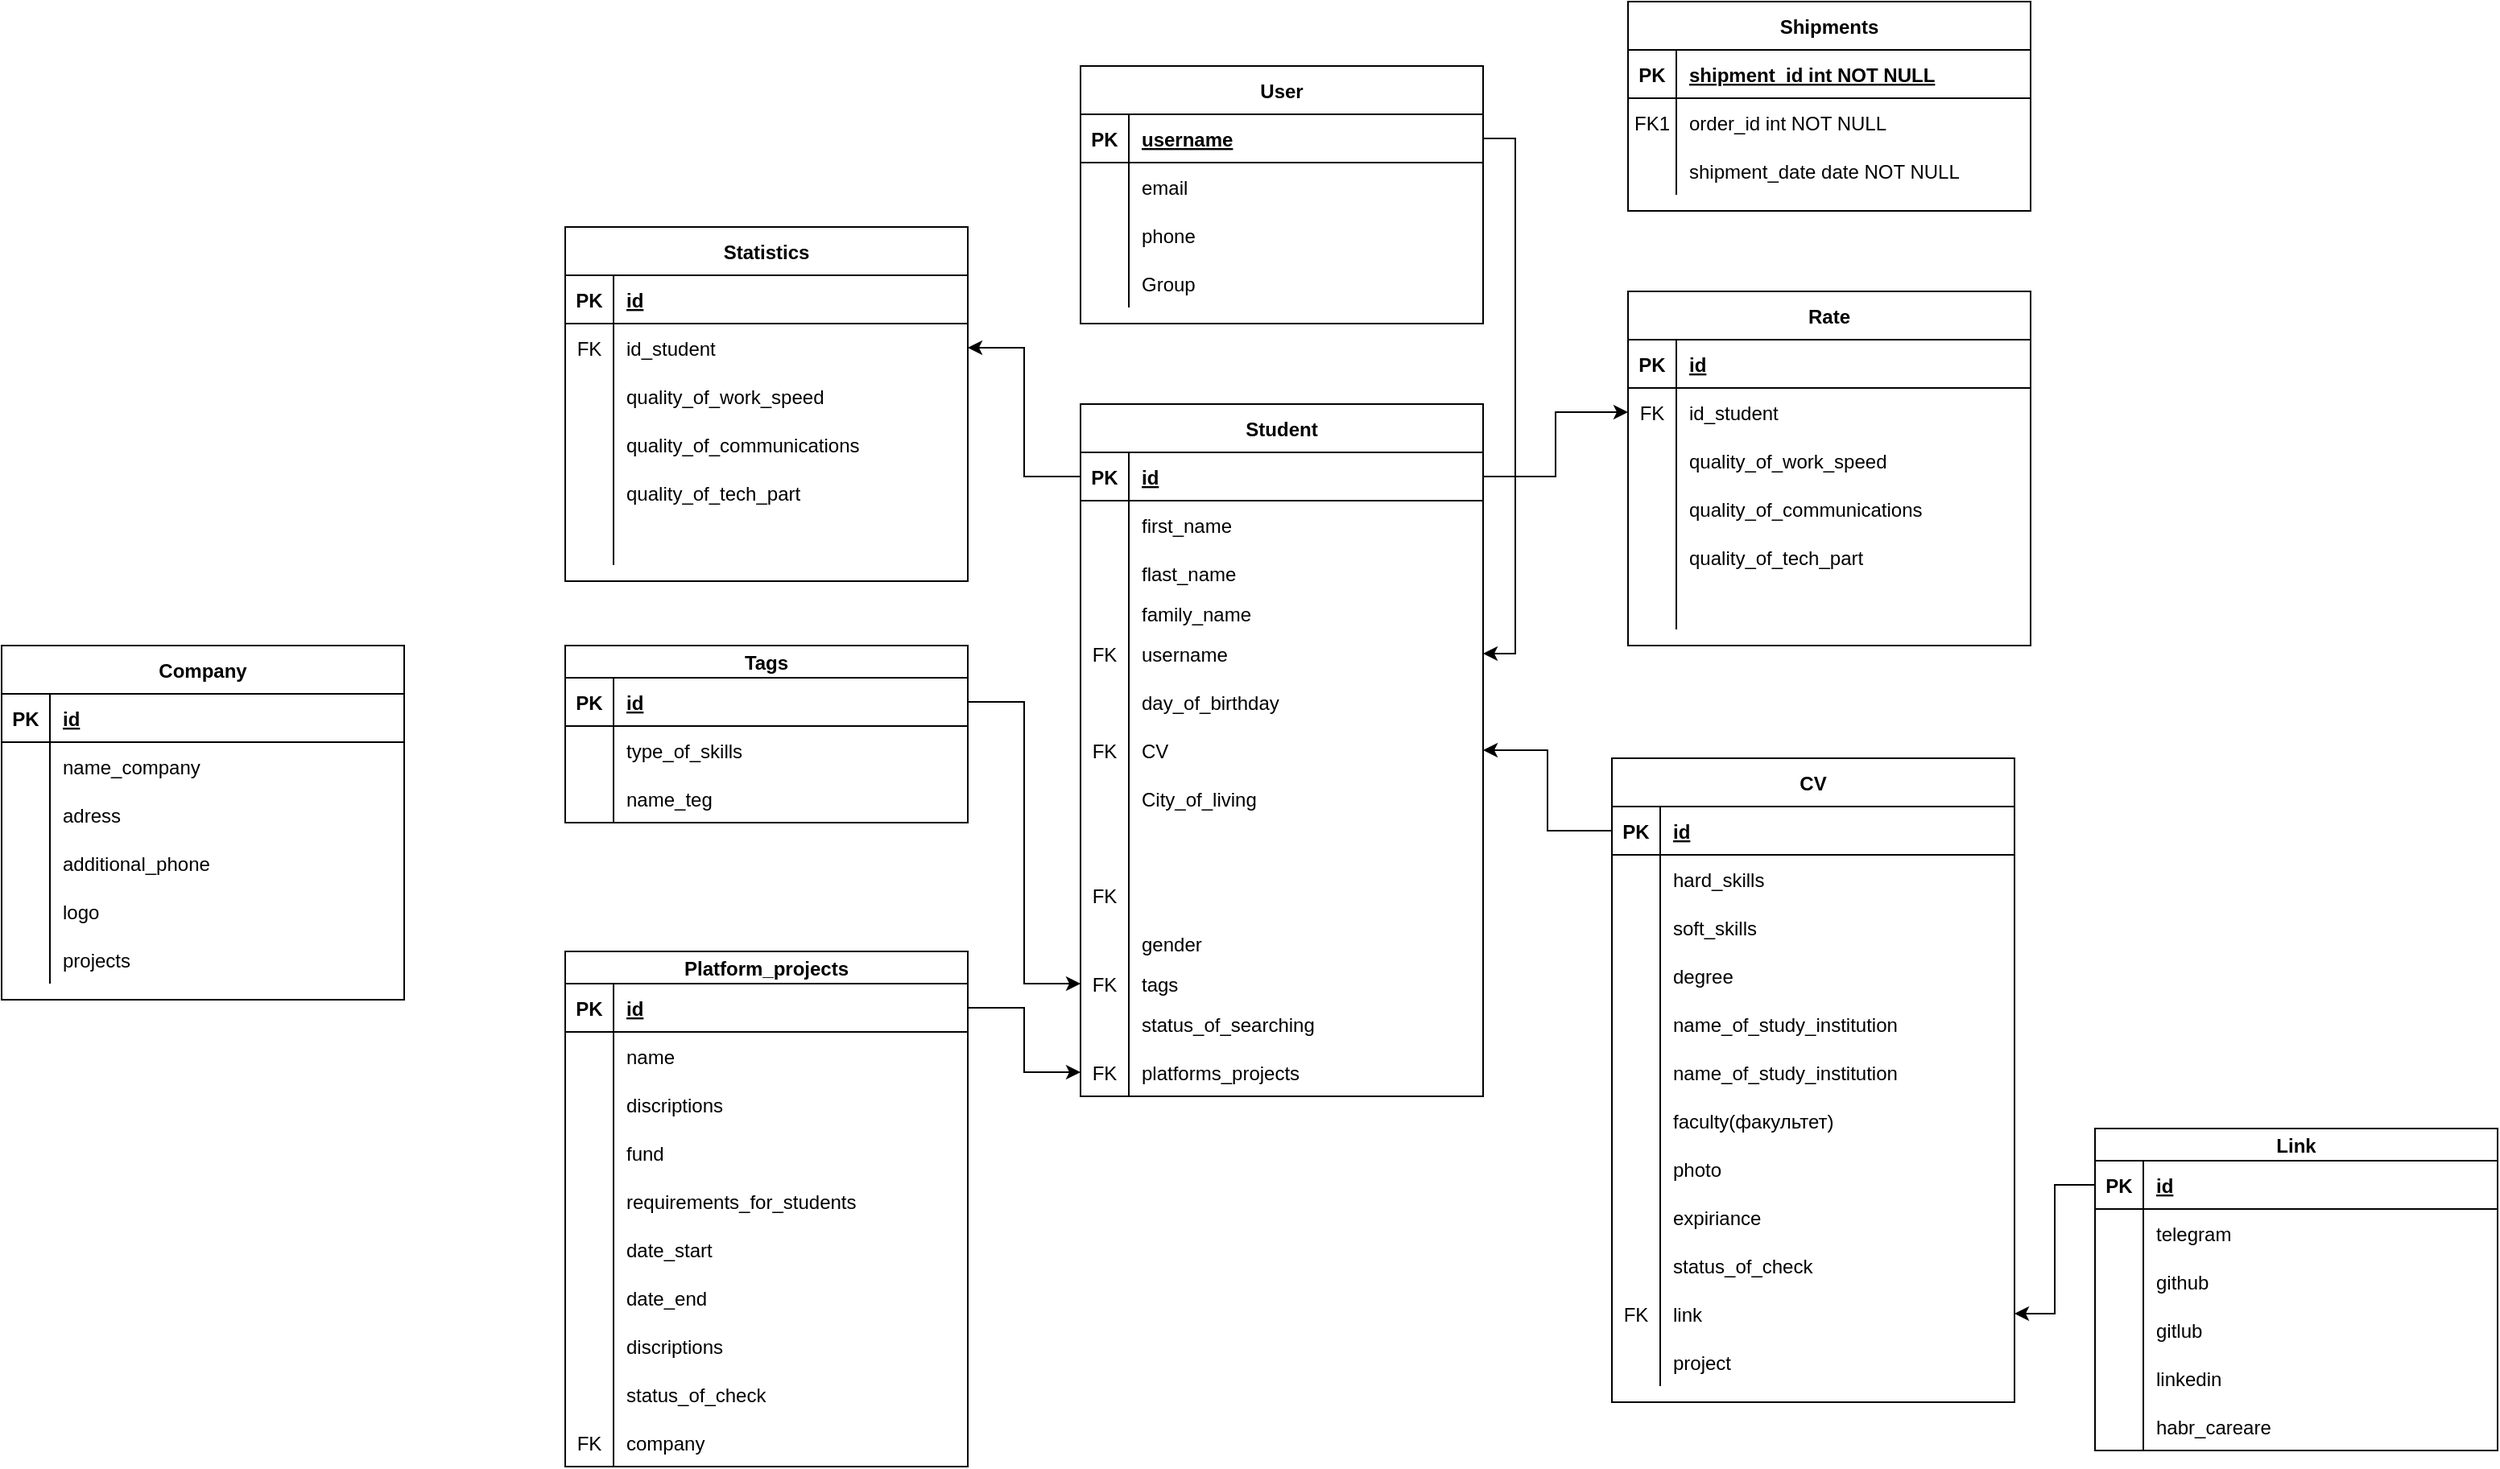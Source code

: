 <mxfile version="20.6.1" type="device"><diagram id="R2lEEEUBdFMjLlhIrx00" name="Page-1"><mxGraphModel dx="1922" dy="811" grid="1" gridSize="10" guides="1" tooltips="1" connect="1" arrows="1" fold="1" page="1" pageScale="1" pageWidth="850" pageHeight="1100" math="0" shadow="0" extFonts="Permanent Marker^https://fonts.googleapis.com/css?family=Permanent+Marker"><root><mxCell id="0"/><mxCell id="1" parent="0"/><mxCell id="C-vyLk0tnHw3VtMMgP7b-13" value="Shipments" style="shape=table;startSize=30;container=1;collapsible=1;childLayout=tableLayout;fixedRows=1;rowLines=0;fontStyle=1;align=center;resizeLast=1;" parent="1" vertex="1"><mxGeometry x="350" y="10" width="250" height="130" as="geometry"/></mxCell><mxCell id="C-vyLk0tnHw3VtMMgP7b-14" value="" style="shape=partialRectangle;collapsible=0;dropTarget=0;pointerEvents=0;fillColor=none;points=[[0,0.5],[1,0.5]];portConstraint=eastwest;top=0;left=0;right=0;bottom=1;" parent="C-vyLk0tnHw3VtMMgP7b-13" vertex="1"><mxGeometry y="30" width="250" height="30" as="geometry"/></mxCell><mxCell id="C-vyLk0tnHw3VtMMgP7b-15" value="PK" style="shape=partialRectangle;overflow=hidden;connectable=0;fillColor=none;top=0;left=0;bottom=0;right=0;fontStyle=1;" parent="C-vyLk0tnHw3VtMMgP7b-14" vertex="1"><mxGeometry width="30" height="30" as="geometry"><mxRectangle width="30" height="30" as="alternateBounds"/></mxGeometry></mxCell><mxCell id="C-vyLk0tnHw3VtMMgP7b-16" value="shipment_id int NOT NULL " style="shape=partialRectangle;overflow=hidden;connectable=0;fillColor=none;top=0;left=0;bottom=0;right=0;align=left;spacingLeft=6;fontStyle=5;" parent="C-vyLk0tnHw3VtMMgP7b-14" vertex="1"><mxGeometry x="30" width="220" height="30" as="geometry"><mxRectangle width="220" height="30" as="alternateBounds"/></mxGeometry></mxCell><mxCell id="C-vyLk0tnHw3VtMMgP7b-17" value="" style="shape=partialRectangle;collapsible=0;dropTarget=0;pointerEvents=0;fillColor=none;points=[[0,0.5],[1,0.5]];portConstraint=eastwest;top=0;left=0;right=0;bottom=0;" parent="C-vyLk0tnHw3VtMMgP7b-13" vertex="1"><mxGeometry y="60" width="250" height="30" as="geometry"/></mxCell><mxCell id="C-vyLk0tnHw3VtMMgP7b-18" value="FK1" style="shape=partialRectangle;overflow=hidden;connectable=0;fillColor=none;top=0;left=0;bottom=0;right=0;" parent="C-vyLk0tnHw3VtMMgP7b-17" vertex="1"><mxGeometry width="30" height="30" as="geometry"><mxRectangle width="30" height="30" as="alternateBounds"/></mxGeometry></mxCell><mxCell id="C-vyLk0tnHw3VtMMgP7b-19" value="order_id int NOT NULL" style="shape=partialRectangle;overflow=hidden;connectable=0;fillColor=none;top=0;left=0;bottom=0;right=0;align=left;spacingLeft=6;" parent="C-vyLk0tnHw3VtMMgP7b-17" vertex="1"><mxGeometry x="30" width="220" height="30" as="geometry"><mxRectangle width="220" height="30" as="alternateBounds"/></mxGeometry></mxCell><mxCell id="C-vyLk0tnHw3VtMMgP7b-20" value="" style="shape=partialRectangle;collapsible=0;dropTarget=0;pointerEvents=0;fillColor=none;points=[[0,0.5],[1,0.5]];portConstraint=eastwest;top=0;left=0;right=0;bottom=0;" parent="C-vyLk0tnHw3VtMMgP7b-13" vertex="1"><mxGeometry y="90" width="250" height="30" as="geometry"/></mxCell><mxCell id="C-vyLk0tnHw3VtMMgP7b-21" value="" style="shape=partialRectangle;overflow=hidden;connectable=0;fillColor=none;top=0;left=0;bottom=0;right=0;" parent="C-vyLk0tnHw3VtMMgP7b-20" vertex="1"><mxGeometry width="30" height="30" as="geometry"><mxRectangle width="30" height="30" as="alternateBounds"/></mxGeometry></mxCell><mxCell id="C-vyLk0tnHw3VtMMgP7b-22" value="shipment_date date NOT NULL" style="shape=partialRectangle;overflow=hidden;connectable=0;fillColor=none;top=0;left=0;bottom=0;right=0;align=left;spacingLeft=6;" parent="C-vyLk0tnHw3VtMMgP7b-20" vertex="1"><mxGeometry x="30" width="220" height="30" as="geometry"><mxRectangle width="220" height="30" as="alternateBounds"/></mxGeometry></mxCell><mxCell id="C-vyLk0tnHw3VtMMgP7b-23" value="User" style="shape=table;startSize=30;container=1;collapsible=1;childLayout=tableLayout;fixedRows=1;rowLines=0;fontStyle=1;align=center;resizeLast=1;" parent="1" vertex="1"><mxGeometry x="10" y="50" width="250" height="160" as="geometry"/></mxCell><mxCell id="C-vyLk0tnHw3VtMMgP7b-24" value="" style="shape=partialRectangle;collapsible=0;dropTarget=0;pointerEvents=0;fillColor=none;points=[[0,0.5],[1,0.5]];portConstraint=eastwest;top=0;left=0;right=0;bottom=1;" parent="C-vyLk0tnHw3VtMMgP7b-23" vertex="1"><mxGeometry y="30" width="250" height="30" as="geometry"/></mxCell><mxCell id="C-vyLk0tnHw3VtMMgP7b-25" value="PK" style="shape=partialRectangle;overflow=hidden;connectable=0;fillColor=none;top=0;left=0;bottom=0;right=0;fontStyle=1;" parent="C-vyLk0tnHw3VtMMgP7b-24" vertex="1"><mxGeometry width="30" height="30" as="geometry"><mxRectangle width="30" height="30" as="alternateBounds"/></mxGeometry></mxCell><mxCell id="C-vyLk0tnHw3VtMMgP7b-26" value="username" style="shape=partialRectangle;overflow=hidden;connectable=0;fillColor=none;top=0;left=0;bottom=0;right=0;align=left;spacingLeft=6;fontStyle=5;" parent="C-vyLk0tnHw3VtMMgP7b-24" vertex="1"><mxGeometry x="30" width="220" height="30" as="geometry"><mxRectangle width="220" height="30" as="alternateBounds"/></mxGeometry></mxCell><mxCell id="C-vyLk0tnHw3VtMMgP7b-27" value="" style="shape=partialRectangle;collapsible=0;dropTarget=0;pointerEvents=0;fillColor=none;points=[[0,0.5],[1,0.5]];portConstraint=eastwest;top=0;left=0;right=0;bottom=0;" parent="C-vyLk0tnHw3VtMMgP7b-23" vertex="1"><mxGeometry y="60" width="250" height="30" as="geometry"/></mxCell><mxCell id="C-vyLk0tnHw3VtMMgP7b-28" value="" style="shape=partialRectangle;overflow=hidden;connectable=0;fillColor=none;top=0;left=0;bottom=0;right=0;" parent="C-vyLk0tnHw3VtMMgP7b-27" vertex="1"><mxGeometry width="30" height="30" as="geometry"><mxRectangle width="30" height="30" as="alternateBounds"/></mxGeometry></mxCell><mxCell id="C-vyLk0tnHw3VtMMgP7b-29" value="email" style="shape=partialRectangle;overflow=hidden;connectable=0;fillColor=none;top=0;left=0;bottom=0;right=0;align=left;spacingLeft=6;" parent="C-vyLk0tnHw3VtMMgP7b-27" vertex="1"><mxGeometry x="30" width="220" height="30" as="geometry"><mxRectangle width="220" height="30" as="alternateBounds"/></mxGeometry></mxCell><mxCell id="1aCwH8Urdm-dkoIGD8wH-2" value="" style="shape=partialRectangle;collapsible=0;dropTarget=0;pointerEvents=0;fillColor=none;points=[[0,0.5],[1,0.5]];portConstraint=eastwest;top=0;left=0;right=0;bottom=0;" vertex="1" parent="C-vyLk0tnHw3VtMMgP7b-23"><mxGeometry y="90" width="250" height="30" as="geometry"/></mxCell><mxCell id="1aCwH8Urdm-dkoIGD8wH-3" value="" style="shape=partialRectangle;overflow=hidden;connectable=0;fillColor=none;top=0;left=0;bottom=0;right=0;" vertex="1" parent="1aCwH8Urdm-dkoIGD8wH-2"><mxGeometry width="30" height="30" as="geometry"><mxRectangle width="30" height="30" as="alternateBounds"/></mxGeometry></mxCell><mxCell id="1aCwH8Urdm-dkoIGD8wH-4" value="phone" style="shape=partialRectangle;overflow=hidden;connectable=0;fillColor=none;top=0;left=0;bottom=0;right=0;align=left;spacingLeft=6;" vertex="1" parent="1aCwH8Urdm-dkoIGD8wH-2"><mxGeometry x="30" width="220" height="30" as="geometry"><mxRectangle width="220" height="30" as="alternateBounds"/></mxGeometry></mxCell><mxCell id="1aCwH8Urdm-dkoIGD8wH-5" value="" style="shape=partialRectangle;collapsible=0;dropTarget=0;pointerEvents=0;fillColor=none;points=[[0,0.5],[1,0.5]];portConstraint=eastwest;top=0;left=0;right=0;bottom=0;" vertex="1" parent="C-vyLk0tnHw3VtMMgP7b-23"><mxGeometry y="120" width="250" height="30" as="geometry"/></mxCell><mxCell id="1aCwH8Urdm-dkoIGD8wH-6" value="" style="shape=partialRectangle;overflow=hidden;connectable=0;fillColor=none;top=0;left=0;bottom=0;right=0;" vertex="1" parent="1aCwH8Urdm-dkoIGD8wH-5"><mxGeometry width="30" height="30" as="geometry"><mxRectangle width="30" height="30" as="alternateBounds"/></mxGeometry></mxCell><mxCell id="1aCwH8Urdm-dkoIGD8wH-7" value="Group" style="shape=partialRectangle;overflow=hidden;connectable=0;fillColor=none;top=0;left=0;bottom=0;right=0;align=left;spacingLeft=6;" vertex="1" parent="1aCwH8Urdm-dkoIGD8wH-5"><mxGeometry x="30" width="220" height="30" as="geometry"><mxRectangle width="220" height="30" as="alternateBounds"/></mxGeometry></mxCell><mxCell id="1aCwH8Urdm-dkoIGD8wH-8" value="Student" style="shape=table;startSize=30;container=1;collapsible=1;childLayout=tableLayout;fixedRows=1;rowLines=0;fontStyle=1;align=center;resizeLast=1;" vertex="1" parent="1"><mxGeometry x="10" y="260" width="250" height="430" as="geometry"/></mxCell><mxCell id="1aCwH8Urdm-dkoIGD8wH-9" value="" style="shape=partialRectangle;collapsible=0;dropTarget=0;pointerEvents=0;fillColor=none;points=[[0,0.5],[1,0.5]];portConstraint=eastwest;top=0;left=0;right=0;bottom=1;" vertex="1" parent="1aCwH8Urdm-dkoIGD8wH-8"><mxGeometry y="30" width="250" height="30" as="geometry"/></mxCell><mxCell id="1aCwH8Urdm-dkoIGD8wH-10" value="PK" style="shape=partialRectangle;overflow=hidden;connectable=0;fillColor=none;top=0;left=0;bottom=0;right=0;fontStyle=1;" vertex="1" parent="1aCwH8Urdm-dkoIGD8wH-9"><mxGeometry width="30" height="30" as="geometry"><mxRectangle width="30" height="30" as="alternateBounds"/></mxGeometry></mxCell><mxCell id="1aCwH8Urdm-dkoIGD8wH-11" value="id" style="shape=partialRectangle;overflow=hidden;connectable=0;fillColor=none;top=0;left=0;bottom=0;right=0;align=left;spacingLeft=6;fontStyle=5;" vertex="1" parent="1aCwH8Urdm-dkoIGD8wH-9"><mxGeometry x="30" width="220" height="30" as="geometry"><mxRectangle width="220" height="30" as="alternateBounds"/></mxGeometry></mxCell><mxCell id="1aCwH8Urdm-dkoIGD8wH-21" value="" style="shape=partialRectangle;collapsible=0;dropTarget=0;pointerEvents=0;fillColor=none;points=[[0,0.5],[1,0.5]];portConstraint=eastwest;top=0;left=0;right=0;bottom=0;" vertex="1" parent="1aCwH8Urdm-dkoIGD8wH-8"><mxGeometry y="60" width="250" height="30" as="geometry"/></mxCell><mxCell id="1aCwH8Urdm-dkoIGD8wH-22" value="" style="shape=partialRectangle;overflow=hidden;connectable=0;fillColor=none;top=0;left=0;bottom=0;right=0;" vertex="1" parent="1aCwH8Urdm-dkoIGD8wH-21"><mxGeometry width="30" height="30" as="geometry"><mxRectangle width="30" height="30" as="alternateBounds"/></mxGeometry></mxCell><mxCell id="1aCwH8Urdm-dkoIGD8wH-23" value="first_name" style="shape=partialRectangle;overflow=hidden;connectable=0;fillColor=none;top=0;left=0;bottom=0;right=0;align=left;spacingLeft=6;" vertex="1" parent="1aCwH8Urdm-dkoIGD8wH-21"><mxGeometry x="30" width="220" height="30" as="geometry"><mxRectangle width="220" height="30" as="alternateBounds"/></mxGeometry></mxCell><mxCell id="1aCwH8Urdm-dkoIGD8wH-27" value="" style="shape=partialRectangle;collapsible=0;dropTarget=0;pointerEvents=0;fillColor=none;points=[[0,0.5],[1,0.5]];portConstraint=eastwest;top=0;left=0;right=0;bottom=0;" vertex="1" parent="1aCwH8Urdm-dkoIGD8wH-8"><mxGeometry y="90" width="250" height="30" as="geometry"/></mxCell><mxCell id="1aCwH8Urdm-dkoIGD8wH-28" value="" style="shape=partialRectangle;overflow=hidden;connectable=0;fillColor=none;top=0;left=0;bottom=0;right=0;" vertex="1" parent="1aCwH8Urdm-dkoIGD8wH-27"><mxGeometry width="30" height="30" as="geometry"><mxRectangle width="30" height="30" as="alternateBounds"/></mxGeometry></mxCell><mxCell id="1aCwH8Urdm-dkoIGD8wH-29" value="flast_name" style="shape=partialRectangle;overflow=hidden;connectable=0;fillColor=none;top=0;left=0;bottom=0;right=0;align=left;spacingLeft=6;" vertex="1" parent="1aCwH8Urdm-dkoIGD8wH-27"><mxGeometry x="30" width="220" height="30" as="geometry"><mxRectangle width="220" height="30" as="alternateBounds"/></mxGeometry></mxCell><mxCell id="1aCwH8Urdm-dkoIGD8wH-15" value="" style="shape=partialRectangle;collapsible=0;dropTarget=0;pointerEvents=0;fillColor=none;points=[[0,0.5],[1,0.5]];portConstraint=eastwest;top=0;left=0;right=0;bottom=0;" vertex="1" parent="1aCwH8Urdm-dkoIGD8wH-8"><mxGeometry y="120" width="250" height="20" as="geometry"/></mxCell><mxCell id="1aCwH8Urdm-dkoIGD8wH-16" value="" style="shape=partialRectangle;overflow=hidden;connectable=0;fillColor=none;top=0;left=0;bottom=0;right=0;" vertex="1" parent="1aCwH8Urdm-dkoIGD8wH-15"><mxGeometry width="30" height="20" as="geometry"><mxRectangle width="30" height="20" as="alternateBounds"/></mxGeometry></mxCell><mxCell id="1aCwH8Urdm-dkoIGD8wH-17" value="family_name" style="shape=partialRectangle;overflow=hidden;connectable=0;fillColor=none;top=0;left=0;bottom=0;right=0;align=left;spacingLeft=6;" vertex="1" parent="1aCwH8Urdm-dkoIGD8wH-15"><mxGeometry x="30" width="220" height="20" as="geometry"><mxRectangle width="220" height="20" as="alternateBounds"/></mxGeometry></mxCell><mxCell id="1aCwH8Urdm-dkoIGD8wH-24" value="" style="shape=partialRectangle;collapsible=0;dropTarget=0;pointerEvents=0;fillColor=none;points=[[0,0.5],[1,0.5]];portConstraint=eastwest;top=0;left=0;right=0;bottom=0;" vertex="1" parent="1aCwH8Urdm-dkoIGD8wH-8"><mxGeometry y="140" width="250" height="30" as="geometry"/></mxCell><mxCell id="1aCwH8Urdm-dkoIGD8wH-25" value="FK" style="shape=partialRectangle;overflow=hidden;connectable=0;fillColor=none;top=0;left=0;bottom=0;right=0;" vertex="1" parent="1aCwH8Urdm-dkoIGD8wH-24"><mxGeometry width="30" height="30" as="geometry"><mxRectangle width="30" height="30" as="alternateBounds"/></mxGeometry></mxCell><mxCell id="1aCwH8Urdm-dkoIGD8wH-26" value="username" style="shape=partialRectangle;overflow=hidden;connectable=0;fillColor=none;top=0;left=0;bottom=0;right=0;align=left;spacingLeft=6;" vertex="1" parent="1aCwH8Urdm-dkoIGD8wH-24"><mxGeometry x="30" width="220" height="30" as="geometry"><mxRectangle width="220" height="30" as="alternateBounds"/></mxGeometry></mxCell><mxCell id="1aCwH8Urdm-dkoIGD8wH-12" value="" style="shape=partialRectangle;collapsible=0;dropTarget=0;pointerEvents=0;fillColor=none;points=[[0,0.5],[1,0.5]];portConstraint=eastwest;top=0;left=0;right=0;bottom=0;" vertex="1" parent="1aCwH8Urdm-dkoIGD8wH-8"><mxGeometry y="170" width="250" height="30" as="geometry"/></mxCell><mxCell id="1aCwH8Urdm-dkoIGD8wH-13" value="" style="shape=partialRectangle;overflow=hidden;connectable=0;fillColor=none;top=0;left=0;bottom=0;right=0;" vertex="1" parent="1aCwH8Urdm-dkoIGD8wH-12"><mxGeometry width="30" height="30" as="geometry"><mxRectangle width="30" height="30" as="alternateBounds"/></mxGeometry></mxCell><mxCell id="1aCwH8Urdm-dkoIGD8wH-14" value="day_of_birthday" style="shape=partialRectangle;overflow=hidden;connectable=0;fillColor=none;top=0;left=0;bottom=0;right=0;align=left;spacingLeft=6;" vertex="1" parent="1aCwH8Urdm-dkoIGD8wH-12"><mxGeometry x="30" width="220" height="30" as="geometry"><mxRectangle width="220" height="30" as="alternateBounds"/></mxGeometry></mxCell><mxCell id="1aCwH8Urdm-dkoIGD8wH-74" value="" style="shape=partialRectangle;collapsible=0;dropTarget=0;pointerEvents=0;fillColor=none;points=[[0,0.5],[1,0.5]];portConstraint=eastwest;top=0;left=0;right=0;bottom=0;" vertex="1" parent="1aCwH8Urdm-dkoIGD8wH-8"><mxGeometry y="200" width="250" height="30" as="geometry"/></mxCell><mxCell id="1aCwH8Urdm-dkoIGD8wH-75" value="FK" style="shape=partialRectangle;overflow=hidden;connectable=0;fillColor=none;top=0;left=0;bottom=0;right=0;" vertex="1" parent="1aCwH8Urdm-dkoIGD8wH-74"><mxGeometry width="30" height="30" as="geometry"><mxRectangle width="30" height="30" as="alternateBounds"/></mxGeometry></mxCell><mxCell id="1aCwH8Urdm-dkoIGD8wH-76" value="CV" style="shape=partialRectangle;overflow=hidden;connectable=0;fillColor=none;top=0;left=0;bottom=0;right=0;align=left;spacingLeft=6;" vertex="1" parent="1aCwH8Urdm-dkoIGD8wH-74"><mxGeometry x="30" width="220" height="30" as="geometry"><mxRectangle width="220" height="30" as="alternateBounds"/></mxGeometry></mxCell><mxCell id="1aCwH8Urdm-dkoIGD8wH-91" value="" style="shape=partialRectangle;collapsible=0;dropTarget=0;pointerEvents=0;fillColor=none;points=[[0,0.5],[1,0.5]];portConstraint=eastwest;top=0;left=0;right=0;bottom=0;" vertex="1" parent="1aCwH8Urdm-dkoIGD8wH-8"><mxGeometry y="230" width="250" height="30" as="geometry"/></mxCell><mxCell id="1aCwH8Urdm-dkoIGD8wH-92" value="" style="shape=partialRectangle;overflow=hidden;connectable=0;fillColor=none;top=0;left=0;bottom=0;right=0;" vertex="1" parent="1aCwH8Urdm-dkoIGD8wH-91"><mxGeometry width="30" height="30" as="geometry"><mxRectangle width="30" height="30" as="alternateBounds"/></mxGeometry></mxCell><mxCell id="1aCwH8Urdm-dkoIGD8wH-93" value="City_of_living" style="shape=partialRectangle;overflow=hidden;connectable=0;fillColor=none;top=0;left=0;bottom=0;right=0;align=left;spacingLeft=6;" vertex="1" parent="1aCwH8Urdm-dkoIGD8wH-91"><mxGeometry x="30" width="220" height="30" as="geometry"><mxRectangle width="220" height="30" as="alternateBounds"/></mxGeometry></mxCell><mxCell id="1aCwH8Urdm-dkoIGD8wH-124" value="" style="shape=partialRectangle;collapsible=0;dropTarget=0;pointerEvents=0;fillColor=none;points=[[0,0.5],[1,0.5]];portConstraint=eastwest;top=0;left=0;right=0;bottom=0;" vertex="1" parent="1aCwH8Urdm-dkoIGD8wH-8"><mxGeometry y="260" width="250" height="30" as="geometry"/></mxCell><mxCell id="1aCwH8Urdm-dkoIGD8wH-125" value="" style="shape=partialRectangle;overflow=hidden;connectable=0;fillColor=none;top=0;left=0;bottom=0;right=0;" vertex="1" parent="1aCwH8Urdm-dkoIGD8wH-124"><mxGeometry width="30" height="30" as="geometry"><mxRectangle width="30" height="30" as="alternateBounds"/></mxGeometry></mxCell><mxCell id="1aCwH8Urdm-dkoIGD8wH-126" value="" style="shape=partialRectangle;overflow=hidden;connectable=0;fillColor=none;top=0;left=0;bottom=0;right=0;align=left;spacingLeft=6;" vertex="1" parent="1aCwH8Urdm-dkoIGD8wH-124"><mxGeometry x="30" width="220" height="30" as="geometry"><mxRectangle width="220" height="30" as="alternateBounds"/></mxGeometry></mxCell><mxCell id="1aCwH8Urdm-dkoIGD8wH-127" value="" style="shape=partialRectangle;collapsible=0;dropTarget=0;pointerEvents=0;fillColor=none;points=[[0,0.5],[1,0.5]];portConstraint=eastwest;top=0;left=0;right=0;bottom=0;" vertex="1" parent="1aCwH8Urdm-dkoIGD8wH-8"><mxGeometry y="290" width="250" height="30" as="geometry"/></mxCell><mxCell id="1aCwH8Urdm-dkoIGD8wH-128" value="FK" style="shape=partialRectangle;overflow=hidden;connectable=0;fillColor=none;top=0;left=0;bottom=0;right=0;" vertex="1" parent="1aCwH8Urdm-dkoIGD8wH-127"><mxGeometry width="30" height="30" as="geometry"><mxRectangle width="30" height="30" as="alternateBounds"/></mxGeometry></mxCell><mxCell id="1aCwH8Urdm-dkoIGD8wH-129" value="" style="shape=partialRectangle;overflow=hidden;connectable=0;fillColor=none;top=0;left=0;bottom=0;right=0;align=left;spacingLeft=6;" vertex="1" parent="1aCwH8Urdm-dkoIGD8wH-127"><mxGeometry x="30" width="220" height="30" as="geometry"><mxRectangle width="220" height="30" as="alternateBounds"/></mxGeometry></mxCell><mxCell id="1aCwH8Urdm-dkoIGD8wH-166" value="" style="shape=partialRectangle;collapsible=0;dropTarget=0;pointerEvents=0;fillColor=none;points=[[0,0.5],[1,0.5]];portConstraint=eastwest;top=0;left=0;right=0;bottom=0;" vertex="1" parent="1aCwH8Urdm-dkoIGD8wH-8"><mxGeometry y="320" width="250" height="30" as="geometry"/></mxCell><mxCell id="1aCwH8Urdm-dkoIGD8wH-167" value="" style="shape=partialRectangle;overflow=hidden;connectable=0;fillColor=none;top=0;left=0;bottom=0;right=0;" vertex="1" parent="1aCwH8Urdm-dkoIGD8wH-166"><mxGeometry width="30" height="30" as="geometry"><mxRectangle width="30" height="30" as="alternateBounds"/></mxGeometry></mxCell><mxCell id="1aCwH8Urdm-dkoIGD8wH-168" value="gender" style="shape=partialRectangle;overflow=hidden;connectable=0;fillColor=none;top=0;left=0;bottom=0;right=0;align=left;spacingLeft=6;" vertex="1" parent="1aCwH8Urdm-dkoIGD8wH-166"><mxGeometry x="30" width="220" height="30" as="geometry"><mxRectangle width="220" height="30" as="alternateBounds"/></mxGeometry></mxCell><mxCell id="1aCwH8Urdm-dkoIGD8wH-175" value="" style="shape=partialRectangle;collapsible=0;dropTarget=0;pointerEvents=0;fillColor=none;points=[[0,0.5],[1,0.5]];portConstraint=eastwest;top=0;left=0;right=0;bottom=0;" vertex="1" parent="1aCwH8Urdm-dkoIGD8wH-8"><mxGeometry y="350" width="250" height="20" as="geometry"/></mxCell><mxCell id="1aCwH8Urdm-dkoIGD8wH-176" value="FK" style="shape=partialRectangle;overflow=hidden;connectable=0;fillColor=none;top=0;left=0;bottom=0;right=0;" vertex="1" parent="1aCwH8Urdm-dkoIGD8wH-175"><mxGeometry width="30" height="20" as="geometry"><mxRectangle width="30" height="20" as="alternateBounds"/></mxGeometry></mxCell><mxCell id="1aCwH8Urdm-dkoIGD8wH-177" value="tags" style="shape=partialRectangle;overflow=hidden;connectable=0;fillColor=none;top=0;left=0;bottom=0;right=0;align=left;spacingLeft=6;" vertex="1" parent="1aCwH8Urdm-dkoIGD8wH-175"><mxGeometry x="30" width="220" height="20" as="geometry"><mxRectangle width="220" height="20" as="alternateBounds"/></mxGeometry></mxCell><mxCell id="1aCwH8Urdm-dkoIGD8wH-172" value="" style="shape=partialRectangle;collapsible=0;dropTarget=0;pointerEvents=0;fillColor=none;points=[[0,0.5],[1,0.5]];portConstraint=eastwest;top=0;left=0;right=0;bottom=0;" vertex="1" parent="1aCwH8Urdm-dkoIGD8wH-8"><mxGeometry y="370" width="250" height="30" as="geometry"/></mxCell><mxCell id="1aCwH8Urdm-dkoIGD8wH-173" value="" style="shape=partialRectangle;overflow=hidden;connectable=0;fillColor=none;top=0;left=0;bottom=0;right=0;" vertex="1" parent="1aCwH8Urdm-dkoIGD8wH-172"><mxGeometry width="30" height="30" as="geometry"><mxRectangle width="30" height="30" as="alternateBounds"/></mxGeometry></mxCell><mxCell id="1aCwH8Urdm-dkoIGD8wH-174" value="status_of_searching" style="shape=partialRectangle;overflow=hidden;connectable=0;fillColor=none;top=0;left=0;bottom=0;right=0;align=left;spacingLeft=6;" vertex="1" parent="1aCwH8Urdm-dkoIGD8wH-172"><mxGeometry x="30" width="220" height="30" as="geometry"><mxRectangle width="220" height="30" as="alternateBounds"/></mxGeometry></mxCell><mxCell id="1aCwH8Urdm-dkoIGD8wH-47" value="" style="shape=partialRectangle;collapsible=0;dropTarget=0;pointerEvents=0;fillColor=none;points=[[0,0.5],[1,0.5]];portConstraint=eastwest;top=0;left=0;right=0;bottom=0;" vertex="1" parent="1aCwH8Urdm-dkoIGD8wH-8"><mxGeometry y="400" width="250" height="30" as="geometry"/></mxCell><mxCell id="1aCwH8Urdm-dkoIGD8wH-48" value="FK" style="shape=partialRectangle;overflow=hidden;connectable=0;fillColor=none;top=0;left=0;bottom=0;right=0;" vertex="1" parent="1aCwH8Urdm-dkoIGD8wH-47"><mxGeometry width="30" height="30" as="geometry"><mxRectangle width="30" height="30" as="alternateBounds"/></mxGeometry></mxCell><mxCell id="1aCwH8Urdm-dkoIGD8wH-49" value="platforms_projects" style="shape=partialRectangle;overflow=hidden;connectable=0;fillColor=none;top=0;left=0;bottom=0;right=0;align=left;spacingLeft=6;" vertex="1" parent="1aCwH8Urdm-dkoIGD8wH-47"><mxGeometry x="30" width="220" height="30" as="geometry"><mxRectangle width="220" height="30" as="alternateBounds"/></mxGeometry></mxCell><mxCell id="1aCwH8Urdm-dkoIGD8wH-77" style="edgeStyle=orthogonalEdgeStyle;rounded=0;orthogonalLoop=1;jettySize=auto;html=1;entryX=1;entryY=0.5;entryDx=0;entryDy=0;" edge="1" parent="1" source="C-vyLk0tnHw3VtMMgP7b-24" target="1aCwH8Urdm-dkoIGD8wH-24"><mxGeometry relative="1" as="geometry"><Array as="points"><mxPoint x="280" y="95"/><mxPoint x="280" y="415"/></Array></mxGeometry></mxCell><mxCell id="1aCwH8Urdm-dkoIGD8wH-78" value="Tags" style="shape=table;startSize=20;container=1;collapsible=1;childLayout=tableLayout;fixedRows=1;rowLines=0;fontStyle=1;align=center;resizeLast=1;" vertex="1" parent="1"><mxGeometry x="-310" y="410" width="250" height="110" as="geometry"/></mxCell><mxCell id="1aCwH8Urdm-dkoIGD8wH-79" value="" style="shape=partialRectangle;collapsible=0;dropTarget=0;pointerEvents=0;fillColor=none;points=[[0,0.5],[1,0.5]];portConstraint=eastwest;top=0;left=0;right=0;bottom=1;" vertex="1" parent="1aCwH8Urdm-dkoIGD8wH-78"><mxGeometry y="20" width="250" height="30" as="geometry"/></mxCell><mxCell id="1aCwH8Urdm-dkoIGD8wH-80" value="PK" style="shape=partialRectangle;overflow=hidden;connectable=0;fillColor=none;top=0;left=0;bottom=0;right=0;fontStyle=1;" vertex="1" parent="1aCwH8Urdm-dkoIGD8wH-79"><mxGeometry width="30" height="30" as="geometry"><mxRectangle width="30" height="30" as="alternateBounds"/></mxGeometry></mxCell><mxCell id="1aCwH8Urdm-dkoIGD8wH-81" value="id" style="shape=partialRectangle;overflow=hidden;connectable=0;fillColor=none;top=0;left=0;bottom=0;right=0;align=left;spacingLeft=6;fontStyle=5;" vertex="1" parent="1aCwH8Urdm-dkoIGD8wH-79"><mxGeometry x="30" width="220" height="30" as="geometry"><mxRectangle width="220" height="30" as="alternateBounds"/></mxGeometry></mxCell><mxCell id="1aCwH8Urdm-dkoIGD8wH-233" value="" style="shape=partialRectangle;collapsible=0;dropTarget=0;pointerEvents=0;fillColor=none;points=[[0,0.5],[1,0.5]];portConstraint=eastwest;top=0;left=0;right=0;bottom=0;" vertex="1" parent="1aCwH8Urdm-dkoIGD8wH-78"><mxGeometry y="50" width="250" height="30" as="geometry"/></mxCell><mxCell id="1aCwH8Urdm-dkoIGD8wH-234" value="" style="shape=partialRectangle;overflow=hidden;connectable=0;fillColor=none;top=0;left=0;bottom=0;right=0;" vertex="1" parent="1aCwH8Urdm-dkoIGD8wH-233"><mxGeometry width="30" height="30" as="geometry"><mxRectangle width="30" height="30" as="alternateBounds"/></mxGeometry></mxCell><mxCell id="1aCwH8Urdm-dkoIGD8wH-235" value="type_of_skills" style="shape=partialRectangle;overflow=hidden;connectable=0;fillColor=none;top=0;left=0;bottom=0;right=0;align=left;spacingLeft=6;" vertex="1" parent="1aCwH8Urdm-dkoIGD8wH-233"><mxGeometry x="30" width="220" height="30" as="geometry"><mxRectangle width="220" height="30" as="alternateBounds"/></mxGeometry></mxCell><mxCell id="1aCwH8Urdm-dkoIGD8wH-82" value="" style="shape=partialRectangle;collapsible=0;dropTarget=0;pointerEvents=0;fillColor=none;points=[[0,0.5],[1,0.5]];portConstraint=eastwest;top=0;left=0;right=0;bottom=0;" vertex="1" parent="1aCwH8Urdm-dkoIGD8wH-78"><mxGeometry y="80" width="250" height="30" as="geometry"/></mxCell><mxCell id="1aCwH8Urdm-dkoIGD8wH-83" value="" style="shape=partialRectangle;overflow=hidden;connectable=0;fillColor=none;top=0;left=0;bottom=0;right=0;" vertex="1" parent="1aCwH8Urdm-dkoIGD8wH-82"><mxGeometry width="30" height="30" as="geometry"><mxRectangle width="30" height="30" as="alternateBounds"/></mxGeometry></mxCell><mxCell id="1aCwH8Urdm-dkoIGD8wH-84" value="name_teg" style="shape=partialRectangle;overflow=hidden;connectable=0;fillColor=none;top=0;left=0;bottom=0;right=0;align=left;spacingLeft=6;" vertex="1" parent="1aCwH8Urdm-dkoIGD8wH-82"><mxGeometry x="30" width="220" height="30" as="geometry"><mxRectangle width="220" height="30" as="alternateBounds"/></mxGeometry></mxCell><mxCell id="1aCwH8Urdm-dkoIGD8wH-178" value="CV" style="shape=table;startSize=30;container=1;collapsible=1;childLayout=tableLayout;fixedRows=1;rowLines=0;fontStyle=1;align=center;resizeLast=1;" vertex="1" parent="1"><mxGeometry x="340" y="480" width="250" height="400" as="geometry"/></mxCell><mxCell id="1aCwH8Urdm-dkoIGD8wH-179" value="" style="shape=partialRectangle;collapsible=0;dropTarget=0;pointerEvents=0;fillColor=none;points=[[0,0.5],[1,0.5]];portConstraint=eastwest;top=0;left=0;right=0;bottom=1;" vertex="1" parent="1aCwH8Urdm-dkoIGD8wH-178"><mxGeometry y="30" width="250" height="30" as="geometry"/></mxCell><mxCell id="1aCwH8Urdm-dkoIGD8wH-180" value="PK" style="shape=partialRectangle;overflow=hidden;connectable=0;fillColor=none;top=0;left=0;bottom=0;right=0;fontStyle=1;" vertex="1" parent="1aCwH8Urdm-dkoIGD8wH-179"><mxGeometry width="30" height="30" as="geometry"><mxRectangle width="30" height="30" as="alternateBounds"/></mxGeometry></mxCell><mxCell id="1aCwH8Urdm-dkoIGD8wH-181" value="id" style="shape=partialRectangle;overflow=hidden;connectable=0;fillColor=none;top=0;left=0;bottom=0;right=0;align=left;spacingLeft=6;fontStyle=5;" vertex="1" parent="1aCwH8Urdm-dkoIGD8wH-179"><mxGeometry x="30" width="220" height="30" as="geometry"><mxRectangle width="220" height="30" as="alternateBounds"/></mxGeometry></mxCell><mxCell id="1aCwH8Urdm-dkoIGD8wH-182" value="" style="shape=partialRectangle;collapsible=0;dropTarget=0;pointerEvents=0;fillColor=none;points=[[0,0.5],[1,0.5]];portConstraint=eastwest;top=0;left=0;right=0;bottom=0;" vertex="1" parent="1aCwH8Urdm-dkoIGD8wH-178"><mxGeometry y="60" width="250" height="30" as="geometry"/></mxCell><mxCell id="1aCwH8Urdm-dkoIGD8wH-183" value="" style="shape=partialRectangle;overflow=hidden;connectable=0;fillColor=none;top=0;left=0;bottom=0;right=0;" vertex="1" parent="1aCwH8Urdm-dkoIGD8wH-182"><mxGeometry width="30" height="30" as="geometry"><mxRectangle width="30" height="30" as="alternateBounds"/></mxGeometry></mxCell><mxCell id="1aCwH8Urdm-dkoIGD8wH-184" value="hard_skills" style="shape=partialRectangle;overflow=hidden;connectable=0;fillColor=none;top=0;left=0;bottom=0;right=0;align=left;spacingLeft=6;" vertex="1" parent="1aCwH8Urdm-dkoIGD8wH-182"><mxGeometry x="30" width="220" height="30" as="geometry"><mxRectangle width="220" height="30" as="alternateBounds"/></mxGeometry></mxCell><mxCell id="1aCwH8Urdm-dkoIGD8wH-185" value="" style="shape=partialRectangle;collapsible=0;dropTarget=0;pointerEvents=0;fillColor=none;points=[[0,0.5],[1,0.5]];portConstraint=eastwest;top=0;left=0;right=0;bottom=0;" vertex="1" parent="1aCwH8Urdm-dkoIGD8wH-178"><mxGeometry y="90" width="250" height="30" as="geometry"/></mxCell><mxCell id="1aCwH8Urdm-dkoIGD8wH-186" value="" style="shape=partialRectangle;overflow=hidden;connectable=0;fillColor=none;top=0;left=0;bottom=0;right=0;" vertex="1" parent="1aCwH8Urdm-dkoIGD8wH-185"><mxGeometry width="30" height="30" as="geometry"><mxRectangle width="30" height="30" as="alternateBounds"/></mxGeometry></mxCell><mxCell id="1aCwH8Urdm-dkoIGD8wH-187" value="soft_skills" style="shape=partialRectangle;overflow=hidden;connectable=0;fillColor=none;top=0;left=0;bottom=0;right=0;align=left;spacingLeft=6;" vertex="1" parent="1aCwH8Urdm-dkoIGD8wH-185"><mxGeometry x="30" width="220" height="30" as="geometry"><mxRectangle width="220" height="30" as="alternateBounds"/></mxGeometry></mxCell><mxCell id="1aCwH8Urdm-dkoIGD8wH-191" value="" style="shape=partialRectangle;collapsible=0;dropTarget=0;pointerEvents=0;fillColor=none;points=[[0,0.5],[1,0.5]];portConstraint=eastwest;top=0;left=0;right=0;bottom=0;" vertex="1" parent="1aCwH8Urdm-dkoIGD8wH-178"><mxGeometry y="120" width="250" height="30" as="geometry"/></mxCell><mxCell id="1aCwH8Urdm-dkoIGD8wH-192" value="" style="shape=partialRectangle;overflow=hidden;connectable=0;fillColor=none;top=0;left=0;bottom=0;right=0;" vertex="1" parent="1aCwH8Urdm-dkoIGD8wH-191"><mxGeometry width="30" height="30" as="geometry"><mxRectangle width="30" height="30" as="alternateBounds"/></mxGeometry></mxCell><mxCell id="1aCwH8Urdm-dkoIGD8wH-193" value="degree" style="shape=partialRectangle;overflow=hidden;connectable=0;fillColor=none;top=0;left=0;bottom=0;right=0;align=left;spacingLeft=6;" vertex="1" parent="1aCwH8Urdm-dkoIGD8wH-191"><mxGeometry x="30" width="220" height="30" as="geometry"><mxRectangle width="220" height="30" as="alternateBounds"/></mxGeometry></mxCell><mxCell id="1aCwH8Urdm-dkoIGD8wH-188" value="" style="shape=partialRectangle;collapsible=0;dropTarget=0;pointerEvents=0;fillColor=none;points=[[0,0.5],[1,0.5]];portConstraint=eastwest;top=0;left=0;right=0;bottom=0;" vertex="1" parent="1aCwH8Urdm-dkoIGD8wH-178"><mxGeometry y="150" width="250" height="30" as="geometry"/></mxCell><mxCell id="1aCwH8Urdm-dkoIGD8wH-189" value="" style="shape=partialRectangle;overflow=hidden;connectable=0;fillColor=none;top=0;left=0;bottom=0;right=0;" vertex="1" parent="1aCwH8Urdm-dkoIGD8wH-188"><mxGeometry width="30" height="30" as="geometry"><mxRectangle width="30" height="30" as="alternateBounds"/></mxGeometry></mxCell><mxCell id="1aCwH8Urdm-dkoIGD8wH-190" value="name_of_study_institution" style="shape=partialRectangle;overflow=hidden;connectable=0;fillColor=none;top=0;left=0;bottom=0;right=0;align=left;spacingLeft=6;" vertex="1" parent="1aCwH8Urdm-dkoIGD8wH-188"><mxGeometry x="30" width="220" height="30" as="geometry"><mxRectangle width="220" height="30" as="alternateBounds"/></mxGeometry></mxCell><mxCell id="1aCwH8Urdm-dkoIGD8wH-197" value="" style="shape=partialRectangle;collapsible=0;dropTarget=0;pointerEvents=0;fillColor=none;points=[[0,0.5],[1,0.5]];portConstraint=eastwest;top=0;left=0;right=0;bottom=0;" vertex="1" parent="1aCwH8Urdm-dkoIGD8wH-178"><mxGeometry y="180" width="250" height="30" as="geometry"/></mxCell><mxCell id="1aCwH8Urdm-dkoIGD8wH-198" value="" style="shape=partialRectangle;overflow=hidden;connectable=0;fillColor=none;top=0;left=0;bottom=0;right=0;" vertex="1" parent="1aCwH8Urdm-dkoIGD8wH-197"><mxGeometry width="30" height="30" as="geometry"><mxRectangle width="30" height="30" as="alternateBounds"/></mxGeometry></mxCell><mxCell id="1aCwH8Urdm-dkoIGD8wH-199" value="name_of_study_institution" style="shape=partialRectangle;overflow=hidden;connectable=0;fillColor=none;top=0;left=0;bottom=0;right=0;align=left;spacingLeft=6;" vertex="1" parent="1aCwH8Urdm-dkoIGD8wH-197"><mxGeometry x="30" width="220" height="30" as="geometry"><mxRectangle width="220" height="30" as="alternateBounds"/></mxGeometry></mxCell><mxCell id="1aCwH8Urdm-dkoIGD8wH-169" value="" style="shape=partialRectangle;collapsible=0;dropTarget=0;pointerEvents=0;fillColor=none;points=[[0,0.5],[1,0.5]];portConstraint=eastwest;top=0;left=0;right=0;bottom=0;" vertex="1" parent="1aCwH8Urdm-dkoIGD8wH-178"><mxGeometry y="210" width="250" height="30" as="geometry"/></mxCell><mxCell id="1aCwH8Urdm-dkoIGD8wH-170" value="" style="shape=partialRectangle;overflow=hidden;connectable=0;fillColor=none;top=0;left=0;bottom=0;right=0;" vertex="1" parent="1aCwH8Urdm-dkoIGD8wH-169"><mxGeometry width="30" height="30" as="geometry"><mxRectangle width="30" height="30" as="alternateBounds"/></mxGeometry></mxCell><mxCell id="1aCwH8Urdm-dkoIGD8wH-171" value="faculty(факультет)" style="shape=partialRectangle;overflow=hidden;connectable=0;fillColor=none;top=0;left=0;bottom=0;right=0;align=left;spacingLeft=6;" vertex="1" parent="1aCwH8Urdm-dkoIGD8wH-169"><mxGeometry x="30" width="220" height="30" as="geometry"><mxRectangle width="220" height="30" as="alternateBounds"/></mxGeometry></mxCell><mxCell id="1aCwH8Urdm-dkoIGD8wH-200" value="" style="shape=partialRectangle;collapsible=0;dropTarget=0;pointerEvents=0;fillColor=none;points=[[0,0.5],[1,0.5]];portConstraint=eastwest;top=0;left=0;right=0;bottom=0;" vertex="1" parent="1aCwH8Urdm-dkoIGD8wH-178"><mxGeometry y="240" width="250" height="30" as="geometry"/></mxCell><mxCell id="1aCwH8Urdm-dkoIGD8wH-201" value="" style="shape=partialRectangle;overflow=hidden;connectable=0;fillColor=none;top=0;left=0;bottom=0;right=0;" vertex="1" parent="1aCwH8Urdm-dkoIGD8wH-200"><mxGeometry width="30" height="30" as="geometry"><mxRectangle width="30" height="30" as="alternateBounds"/></mxGeometry></mxCell><mxCell id="1aCwH8Urdm-dkoIGD8wH-202" value="photo" style="shape=partialRectangle;overflow=hidden;connectable=0;fillColor=none;top=0;left=0;bottom=0;right=0;align=left;spacingLeft=6;" vertex="1" parent="1aCwH8Urdm-dkoIGD8wH-200"><mxGeometry x="30" width="220" height="30" as="geometry"><mxRectangle width="220" height="30" as="alternateBounds"/></mxGeometry></mxCell><mxCell id="1aCwH8Urdm-dkoIGD8wH-194" value="" style="shape=partialRectangle;collapsible=0;dropTarget=0;pointerEvents=0;fillColor=none;points=[[0,0.5],[1,0.5]];portConstraint=eastwest;top=0;left=0;right=0;bottom=0;" vertex="1" parent="1aCwH8Urdm-dkoIGD8wH-178"><mxGeometry y="270" width="250" height="30" as="geometry"/></mxCell><mxCell id="1aCwH8Urdm-dkoIGD8wH-195" value="" style="shape=partialRectangle;overflow=hidden;connectable=0;fillColor=none;top=0;left=0;bottom=0;right=0;" vertex="1" parent="1aCwH8Urdm-dkoIGD8wH-194"><mxGeometry width="30" height="30" as="geometry"><mxRectangle width="30" height="30" as="alternateBounds"/></mxGeometry></mxCell><mxCell id="1aCwH8Urdm-dkoIGD8wH-196" value="expiriance" style="shape=partialRectangle;overflow=hidden;connectable=0;fillColor=none;top=0;left=0;bottom=0;right=0;align=left;spacingLeft=6;" vertex="1" parent="1aCwH8Urdm-dkoIGD8wH-194"><mxGeometry x="30" width="220" height="30" as="geometry"><mxRectangle width="220" height="30" as="alternateBounds"/></mxGeometry></mxCell><mxCell id="1aCwH8Urdm-dkoIGD8wH-236" value="" style="shape=partialRectangle;collapsible=0;dropTarget=0;pointerEvents=0;fillColor=none;points=[[0,0.5],[1,0.5]];portConstraint=eastwest;top=0;left=0;right=0;bottom=0;" vertex="1" parent="1aCwH8Urdm-dkoIGD8wH-178"><mxGeometry y="300" width="250" height="30" as="geometry"/></mxCell><mxCell id="1aCwH8Urdm-dkoIGD8wH-237" value="" style="shape=partialRectangle;overflow=hidden;connectable=0;fillColor=none;top=0;left=0;bottom=0;right=0;" vertex="1" parent="1aCwH8Urdm-dkoIGD8wH-236"><mxGeometry width="30" height="30" as="geometry"><mxRectangle width="30" height="30" as="alternateBounds"/></mxGeometry></mxCell><mxCell id="1aCwH8Urdm-dkoIGD8wH-238" value="status_of_check" style="shape=partialRectangle;overflow=hidden;connectable=0;fillColor=none;top=0;left=0;bottom=0;right=0;align=left;spacingLeft=6;" vertex="1" parent="1aCwH8Urdm-dkoIGD8wH-236"><mxGeometry x="30" width="220" height="30" as="geometry"><mxRectangle width="220" height="30" as="alternateBounds"/></mxGeometry></mxCell><mxCell id="1aCwH8Urdm-dkoIGD8wH-242" value="" style="shape=partialRectangle;collapsible=0;dropTarget=0;pointerEvents=0;fillColor=none;points=[[0,0.5],[1,0.5]];portConstraint=eastwest;top=0;left=0;right=0;bottom=0;" vertex="1" parent="1aCwH8Urdm-dkoIGD8wH-178"><mxGeometry y="330" width="250" height="30" as="geometry"/></mxCell><mxCell id="1aCwH8Urdm-dkoIGD8wH-243" value="FK" style="shape=partialRectangle;overflow=hidden;connectable=0;fillColor=none;top=0;left=0;bottom=0;right=0;" vertex="1" parent="1aCwH8Urdm-dkoIGD8wH-242"><mxGeometry width="30" height="30" as="geometry"><mxRectangle width="30" height="30" as="alternateBounds"/></mxGeometry></mxCell><mxCell id="1aCwH8Urdm-dkoIGD8wH-244" value="link" style="shape=partialRectangle;overflow=hidden;connectable=0;fillColor=none;top=0;left=0;bottom=0;right=0;align=left;spacingLeft=6;" vertex="1" parent="1aCwH8Urdm-dkoIGD8wH-242"><mxGeometry x="30" width="220" height="30" as="geometry"><mxRectangle width="220" height="30" as="alternateBounds"/></mxGeometry></mxCell><mxCell id="1aCwH8Urdm-dkoIGD8wH-230" value="" style="shape=partialRectangle;collapsible=0;dropTarget=0;pointerEvents=0;fillColor=none;points=[[0,0.5],[1,0.5]];portConstraint=eastwest;top=0;left=0;right=0;bottom=0;" vertex="1" parent="1aCwH8Urdm-dkoIGD8wH-178"><mxGeometry y="360" width="250" height="30" as="geometry"/></mxCell><mxCell id="1aCwH8Urdm-dkoIGD8wH-231" value="" style="shape=partialRectangle;overflow=hidden;connectable=0;fillColor=none;top=0;left=0;bottom=0;right=0;" vertex="1" parent="1aCwH8Urdm-dkoIGD8wH-230"><mxGeometry width="30" height="30" as="geometry"><mxRectangle width="30" height="30" as="alternateBounds"/></mxGeometry></mxCell><mxCell id="1aCwH8Urdm-dkoIGD8wH-232" value="project" style="shape=partialRectangle;overflow=hidden;connectable=0;fillColor=none;top=0;left=0;bottom=0;right=0;align=left;spacingLeft=6;" vertex="1" parent="1aCwH8Urdm-dkoIGD8wH-230"><mxGeometry x="30" width="220" height="30" as="geometry"><mxRectangle width="220" height="30" as="alternateBounds"/></mxGeometry></mxCell><mxCell id="1aCwH8Urdm-dkoIGD8wH-245" value="Link" style="shape=table;startSize=20;container=1;collapsible=1;childLayout=tableLayout;fixedRows=1;rowLines=0;fontStyle=1;align=center;resizeLast=1;" vertex="1" parent="1"><mxGeometry x="640" y="710" width="250" height="200" as="geometry"/></mxCell><mxCell id="1aCwH8Urdm-dkoIGD8wH-246" value="" style="shape=partialRectangle;collapsible=0;dropTarget=0;pointerEvents=0;fillColor=none;points=[[0,0.5],[1,0.5]];portConstraint=eastwest;top=0;left=0;right=0;bottom=1;" vertex="1" parent="1aCwH8Urdm-dkoIGD8wH-245"><mxGeometry y="20" width="250" height="30" as="geometry"/></mxCell><mxCell id="1aCwH8Urdm-dkoIGD8wH-247" value="PK" style="shape=partialRectangle;overflow=hidden;connectable=0;fillColor=none;top=0;left=0;bottom=0;right=0;fontStyle=1;" vertex="1" parent="1aCwH8Urdm-dkoIGD8wH-246"><mxGeometry width="30" height="30" as="geometry"><mxRectangle width="30" height="30" as="alternateBounds"/></mxGeometry></mxCell><mxCell id="1aCwH8Urdm-dkoIGD8wH-248" value="id" style="shape=partialRectangle;overflow=hidden;connectable=0;fillColor=none;top=0;left=0;bottom=0;right=0;align=left;spacingLeft=6;fontStyle=5;" vertex="1" parent="1aCwH8Urdm-dkoIGD8wH-246"><mxGeometry x="30" width="220" height="30" as="geometry"><mxRectangle width="220" height="30" as="alternateBounds"/></mxGeometry></mxCell><mxCell id="1aCwH8Urdm-dkoIGD8wH-249" value="" style="shape=partialRectangle;collapsible=0;dropTarget=0;pointerEvents=0;fillColor=none;points=[[0,0.5],[1,0.5]];portConstraint=eastwest;top=0;left=0;right=0;bottom=0;" vertex="1" parent="1aCwH8Urdm-dkoIGD8wH-245"><mxGeometry y="50" width="250" height="30" as="geometry"/></mxCell><mxCell id="1aCwH8Urdm-dkoIGD8wH-250" value="" style="shape=partialRectangle;overflow=hidden;connectable=0;fillColor=none;top=0;left=0;bottom=0;right=0;" vertex="1" parent="1aCwH8Urdm-dkoIGD8wH-249"><mxGeometry width="30" height="30" as="geometry"><mxRectangle width="30" height="30" as="alternateBounds"/></mxGeometry></mxCell><mxCell id="1aCwH8Urdm-dkoIGD8wH-251" value="telegram" style="shape=partialRectangle;overflow=hidden;connectable=0;fillColor=none;top=0;left=0;bottom=0;right=0;align=left;spacingLeft=6;" vertex="1" parent="1aCwH8Urdm-dkoIGD8wH-249"><mxGeometry x="30" width="220" height="30" as="geometry"><mxRectangle width="220" height="30" as="alternateBounds"/></mxGeometry></mxCell><mxCell id="1aCwH8Urdm-dkoIGD8wH-252" value="" style="shape=partialRectangle;collapsible=0;dropTarget=0;pointerEvents=0;fillColor=none;points=[[0,0.5],[1,0.5]];portConstraint=eastwest;top=0;left=0;right=0;bottom=0;" vertex="1" parent="1aCwH8Urdm-dkoIGD8wH-245"><mxGeometry y="80" width="250" height="30" as="geometry"/></mxCell><mxCell id="1aCwH8Urdm-dkoIGD8wH-253" value="" style="shape=partialRectangle;overflow=hidden;connectable=0;fillColor=none;top=0;left=0;bottom=0;right=0;" vertex="1" parent="1aCwH8Urdm-dkoIGD8wH-252"><mxGeometry width="30" height="30" as="geometry"><mxRectangle width="30" height="30" as="alternateBounds"/></mxGeometry></mxCell><mxCell id="1aCwH8Urdm-dkoIGD8wH-254" value="github" style="shape=partialRectangle;overflow=hidden;connectable=0;fillColor=none;top=0;left=0;bottom=0;right=0;align=left;spacingLeft=6;" vertex="1" parent="1aCwH8Urdm-dkoIGD8wH-252"><mxGeometry x="30" width="220" height="30" as="geometry"><mxRectangle width="220" height="30" as="alternateBounds"/></mxGeometry></mxCell><mxCell id="1aCwH8Urdm-dkoIGD8wH-255" value="" style="shape=partialRectangle;collapsible=0;dropTarget=0;pointerEvents=0;fillColor=none;points=[[0,0.5],[1,0.5]];portConstraint=eastwest;top=0;left=0;right=0;bottom=0;" vertex="1" parent="1aCwH8Urdm-dkoIGD8wH-245"><mxGeometry y="110" width="250" height="30" as="geometry"/></mxCell><mxCell id="1aCwH8Urdm-dkoIGD8wH-256" value="" style="shape=partialRectangle;overflow=hidden;connectable=0;fillColor=none;top=0;left=0;bottom=0;right=0;" vertex="1" parent="1aCwH8Urdm-dkoIGD8wH-255"><mxGeometry width="30" height="30" as="geometry"><mxRectangle width="30" height="30" as="alternateBounds"/></mxGeometry></mxCell><mxCell id="1aCwH8Urdm-dkoIGD8wH-257" value="gitlub" style="shape=partialRectangle;overflow=hidden;connectable=0;fillColor=none;top=0;left=0;bottom=0;right=0;align=left;spacingLeft=6;" vertex="1" parent="1aCwH8Urdm-dkoIGD8wH-255"><mxGeometry x="30" width="220" height="30" as="geometry"><mxRectangle width="220" height="30" as="alternateBounds"/></mxGeometry></mxCell><mxCell id="1aCwH8Urdm-dkoIGD8wH-258" value="" style="shape=partialRectangle;collapsible=0;dropTarget=0;pointerEvents=0;fillColor=none;points=[[0,0.5],[1,0.5]];portConstraint=eastwest;top=0;left=0;right=0;bottom=0;" vertex="1" parent="1aCwH8Urdm-dkoIGD8wH-245"><mxGeometry y="140" width="250" height="30" as="geometry"/></mxCell><mxCell id="1aCwH8Urdm-dkoIGD8wH-259" value="" style="shape=partialRectangle;overflow=hidden;connectable=0;fillColor=none;top=0;left=0;bottom=0;right=0;" vertex="1" parent="1aCwH8Urdm-dkoIGD8wH-258"><mxGeometry width="30" height="30" as="geometry"><mxRectangle width="30" height="30" as="alternateBounds"/></mxGeometry></mxCell><mxCell id="1aCwH8Urdm-dkoIGD8wH-260" value="linkedin" style="shape=partialRectangle;overflow=hidden;connectable=0;fillColor=none;top=0;left=0;bottom=0;right=0;align=left;spacingLeft=6;" vertex="1" parent="1aCwH8Urdm-dkoIGD8wH-258"><mxGeometry x="30" width="220" height="30" as="geometry"><mxRectangle width="220" height="30" as="alternateBounds"/></mxGeometry></mxCell><mxCell id="1aCwH8Urdm-dkoIGD8wH-261" value="" style="shape=partialRectangle;collapsible=0;dropTarget=0;pointerEvents=0;fillColor=none;points=[[0,0.5],[1,0.5]];portConstraint=eastwest;top=0;left=0;right=0;bottom=0;" vertex="1" parent="1aCwH8Urdm-dkoIGD8wH-245"><mxGeometry y="170" width="250" height="30" as="geometry"/></mxCell><mxCell id="1aCwH8Urdm-dkoIGD8wH-262" value="" style="shape=partialRectangle;overflow=hidden;connectable=0;fillColor=none;top=0;left=0;bottom=0;right=0;" vertex="1" parent="1aCwH8Urdm-dkoIGD8wH-261"><mxGeometry width="30" height="30" as="geometry"><mxRectangle width="30" height="30" as="alternateBounds"/></mxGeometry></mxCell><mxCell id="1aCwH8Urdm-dkoIGD8wH-263" value="habr_careare " style="shape=partialRectangle;overflow=hidden;connectable=0;fillColor=none;top=0;left=0;bottom=0;right=0;align=left;spacingLeft=6;" vertex="1" parent="1aCwH8Urdm-dkoIGD8wH-261"><mxGeometry x="30" width="220" height="30" as="geometry"><mxRectangle width="220" height="30" as="alternateBounds"/></mxGeometry></mxCell><mxCell id="1aCwH8Urdm-dkoIGD8wH-265" value="" style="edgeStyle=orthogonalEdgeStyle;rounded=0;orthogonalLoop=1;jettySize=auto;html=1;" edge="1" parent="1" source="1aCwH8Urdm-dkoIGD8wH-179" target="1aCwH8Urdm-dkoIGD8wH-74"><mxGeometry relative="1" as="geometry"/></mxCell><mxCell id="1aCwH8Urdm-dkoIGD8wH-267" style="edgeStyle=orthogonalEdgeStyle;rounded=0;orthogonalLoop=1;jettySize=auto;html=1;exitX=0;exitY=0.5;exitDx=0;exitDy=0;entryX=1;entryY=0.5;entryDx=0;entryDy=0;" edge="1" parent="1" source="1aCwH8Urdm-dkoIGD8wH-246" target="1aCwH8Urdm-dkoIGD8wH-242"><mxGeometry relative="1" as="geometry"><Array as="points"/></mxGeometry></mxCell><mxCell id="1aCwH8Urdm-dkoIGD8wH-268" style="edgeStyle=orthogonalEdgeStyle;rounded=0;orthogonalLoop=1;jettySize=auto;html=1;exitX=1;exitY=0.5;exitDx=0;exitDy=0;entryX=0;entryY=0.5;entryDx=0;entryDy=0;" edge="1" parent="1" source="1aCwH8Urdm-dkoIGD8wH-79" target="1aCwH8Urdm-dkoIGD8wH-175"><mxGeometry relative="1" as="geometry"/></mxCell><mxCell id="1aCwH8Urdm-dkoIGD8wH-269" value="Rate" style="shape=table;startSize=30;container=1;collapsible=1;childLayout=tableLayout;fixedRows=1;rowLines=0;fontStyle=1;align=center;resizeLast=1;" vertex="1" parent="1"><mxGeometry x="350" y="190" width="250" height="220" as="geometry"/></mxCell><mxCell id="1aCwH8Urdm-dkoIGD8wH-270" value="" style="shape=partialRectangle;collapsible=0;dropTarget=0;pointerEvents=0;fillColor=none;points=[[0,0.5],[1,0.5]];portConstraint=eastwest;top=0;left=0;right=0;bottom=1;" vertex="1" parent="1aCwH8Urdm-dkoIGD8wH-269"><mxGeometry y="30" width="250" height="30" as="geometry"/></mxCell><mxCell id="1aCwH8Urdm-dkoIGD8wH-271" value="PK" style="shape=partialRectangle;overflow=hidden;connectable=0;fillColor=none;top=0;left=0;bottom=0;right=0;fontStyle=1;" vertex="1" parent="1aCwH8Urdm-dkoIGD8wH-270"><mxGeometry width="30" height="30" as="geometry"><mxRectangle width="30" height="30" as="alternateBounds"/></mxGeometry></mxCell><mxCell id="1aCwH8Urdm-dkoIGD8wH-272" value="id" style="shape=partialRectangle;overflow=hidden;connectable=0;fillColor=none;top=0;left=0;bottom=0;right=0;align=left;spacingLeft=6;fontStyle=5;" vertex="1" parent="1aCwH8Urdm-dkoIGD8wH-270"><mxGeometry x="30" width="220" height="30" as="geometry"><mxRectangle width="220" height="30" as="alternateBounds"/></mxGeometry></mxCell><mxCell id="1aCwH8Urdm-dkoIGD8wH-273" value="" style="shape=partialRectangle;collapsible=0;dropTarget=0;pointerEvents=0;fillColor=none;points=[[0,0.5],[1,0.5]];portConstraint=eastwest;top=0;left=0;right=0;bottom=0;" vertex="1" parent="1aCwH8Urdm-dkoIGD8wH-269"><mxGeometry y="60" width="250" height="30" as="geometry"/></mxCell><mxCell id="1aCwH8Urdm-dkoIGD8wH-274" value="FK" style="shape=partialRectangle;overflow=hidden;connectable=0;fillColor=none;top=0;left=0;bottom=0;right=0;" vertex="1" parent="1aCwH8Urdm-dkoIGD8wH-273"><mxGeometry width="30" height="30" as="geometry"><mxRectangle width="30" height="30" as="alternateBounds"/></mxGeometry></mxCell><mxCell id="1aCwH8Urdm-dkoIGD8wH-275" value="id_student" style="shape=partialRectangle;overflow=hidden;connectable=0;fillColor=none;top=0;left=0;bottom=0;right=0;align=left;spacingLeft=6;" vertex="1" parent="1aCwH8Urdm-dkoIGD8wH-273"><mxGeometry x="30" width="220" height="30" as="geometry"><mxRectangle width="220" height="30" as="alternateBounds"/></mxGeometry></mxCell><mxCell id="1aCwH8Urdm-dkoIGD8wH-276" value="" style="shape=partialRectangle;collapsible=0;dropTarget=0;pointerEvents=0;fillColor=none;points=[[0,0.5],[1,0.5]];portConstraint=eastwest;top=0;left=0;right=0;bottom=0;" vertex="1" parent="1aCwH8Urdm-dkoIGD8wH-269"><mxGeometry y="90" width="250" height="30" as="geometry"/></mxCell><mxCell id="1aCwH8Urdm-dkoIGD8wH-277" value="" style="shape=partialRectangle;overflow=hidden;connectable=0;fillColor=none;top=0;left=0;bottom=0;right=0;" vertex="1" parent="1aCwH8Urdm-dkoIGD8wH-276"><mxGeometry width="30" height="30" as="geometry"><mxRectangle width="30" height="30" as="alternateBounds"/></mxGeometry></mxCell><mxCell id="1aCwH8Urdm-dkoIGD8wH-278" value="quality_of_work_speed" style="shape=partialRectangle;overflow=hidden;connectable=0;fillColor=none;top=0;left=0;bottom=0;right=0;align=left;spacingLeft=6;" vertex="1" parent="1aCwH8Urdm-dkoIGD8wH-276"><mxGeometry x="30" width="220" height="30" as="geometry"><mxRectangle width="220" height="30" as="alternateBounds"/></mxGeometry></mxCell><mxCell id="1aCwH8Urdm-dkoIGD8wH-286" value="" style="shape=partialRectangle;collapsible=0;dropTarget=0;pointerEvents=0;fillColor=none;points=[[0,0.5],[1,0.5]];portConstraint=eastwest;top=0;left=0;right=0;bottom=0;" vertex="1" parent="1aCwH8Urdm-dkoIGD8wH-269"><mxGeometry y="120" width="250" height="30" as="geometry"/></mxCell><mxCell id="1aCwH8Urdm-dkoIGD8wH-287" value="" style="shape=partialRectangle;overflow=hidden;connectable=0;fillColor=none;top=0;left=0;bottom=0;right=0;" vertex="1" parent="1aCwH8Urdm-dkoIGD8wH-286"><mxGeometry width="30" height="30" as="geometry"><mxRectangle width="30" height="30" as="alternateBounds"/></mxGeometry></mxCell><mxCell id="1aCwH8Urdm-dkoIGD8wH-288" value="quality_of_communications" style="shape=partialRectangle;overflow=hidden;connectable=0;fillColor=none;top=0;left=0;bottom=0;right=0;align=left;spacingLeft=6;" vertex="1" parent="1aCwH8Urdm-dkoIGD8wH-286"><mxGeometry x="30" width="220" height="30" as="geometry"><mxRectangle width="220" height="30" as="alternateBounds"/></mxGeometry></mxCell><mxCell id="1aCwH8Urdm-dkoIGD8wH-289" value="" style="shape=partialRectangle;collapsible=0;dropTarget=0;pointerEvents=0;fillColor=none;points=[[0,0.5],[1,0.5]];portConstraint=eastwest;top=0;left=0;right=0;bottom=0;" vertex="1" parent="1aCwH8Urdm-dkoIGD8wH-269"><mxGeometry y="150" width="250" height="30" as="geometry"/></mxCell><mxCell id="1aCwH8Urdm-dkoIGD8wH-290" value="" style="shape=partialRectangle;overflow=hidden;connectable=0;fillColor=none;top=0;left=0;bottom=0;right=0;" vertex="1" parent="1aCwH8Urdm-dkoIGD8wH-289"><mxGeometry width="30" height="30" as="geometry"><mxRectangle width="30" height="30" as="alternateBounds"/></mxGeometry></mxCell><mxCell id="1aCwH8Urdm-dkoIGD8wH-291" value="quality_of_tech_part" style="shape=partialRectangle;overflow=hidden;connectable=0;fillColor=none;top=0;left=0;bottom=0;right=0;align=left;spacingLeft=6;" vertex="1" parent="1aCwH8Urdm-dkoIGD8wH-289"><mxGeometry x="30" width="220" height="30" as="geometry"><mxRectangle width="220" height="30" as="alternateBounds"/></mxGeometry></mxCell><mxCell id="1aCwH8Urdm-dkoIGD8wH-279" value="" style="shape=partialRectangle;collapsible=0;dropTarget=0;pointerEvents=0;fillColor=none;points=[[0,0.5],[1,0.5]];portConstraint=eastwest;top=0;left=0;right=0;bottom=0;" vertex="1" parent="1aCwH8Urdm-dkoIGD8wH-269"><mxGeometry y="180" width="250" height="30" as="geometry"/></mxCell><mxCell id="1aCwH8Urdm-dkoIGD8wH-280" value="" style="shape=partialRectangle;overflow=hidden;connectable=0;fillColor=none;top=0;left=0;bottom=0;right=0;" vertex="1" parent="1aCwH8Urdm-dkoIGD8wH-279"><mxGeometry width="30" height="30" as="geometry"><mxRectangle width="30" height="30" as="alternateBounds"/></mxGeometry></mxCell><mxCell id="1aCwH8Urdm-dkoIGD8wH-281" value="" style="shape=partialRectangle;overflow=hidden;connectable=0;fillColor=none;top=0;left=0;bottom=0;right=0;align=left;spacingLeft=6;" vertex="1" parent="1aCwH8Urdm-dkoIGD8wH-279"><mxGeometry x="30" width="220" height="30" as="geometry"><mxRectangle width="220" height="30" as="alternateBounds"/></mxGeometry></mxCell><mxCell id="1aCwH8Urdm-dkoIGD8wH-285" style="edgeStyle=orthogonalEdgeStyle;rounded=0;orthogonalLoop=1;jettySize=auto;html=1;entryX=0;entryY=0.5;entryDx=0;entryDy=0;" edge="1" parent="1" source="1aCwH8Urdm-dkoIGD8wH-9" target="1aCwH8Urdm-dkoIGD8wH-273"><mxGeometry relative="1" as="geometry"/></mxCell><mxCell id="1aCwH8Urdm-dkoIGD8wH-292" value="Statistics" style="shape=table;startSize=30;container=1;collapsible=1;childLayout=tableLayout;fixedRows=1;rowLines=0;fontStyle=1;align=center;resizeLast=1;" vertex="1" parent="1"><mxGeometry x="-310" y="150" width="250" height="220" as="geometry"/></mxCell><mxCell id="1aCwH8Urdm-dkoIGD8wH-293" value="" style="shape=partialRectangle;collapsible=0;dropTarget=0;pointerEvents=0;fillColor=none;points=[[0,0.5],[1,0.5]];portConstraint=eastwest;top=0;left=0;right=0;bottom=1;" vertex="1" parent="1aCwH8Urdm-dkoIGD8wH-292"><mxGeometry y="30" width="250" height="30" as="geometry"/></mxCell><mxCell id="1aCwH8Urdm-dkoIGD8wH-294" value="PK" style="shape=partialRectangle;overflow=hidden;connectable=0;fillColor=none;top=0;left=0;bottom=0;right=0;fontStyle=1;" vertex="1" parent="1aCwH8Urdm-dkoIGD8wH-293"><mxGeometry width="30" height="30" as="geometry"><mxRectangle width="30" height="30" as="alternateBounds"/></mxGeometry></mxCell><mxCell id="1aCwH8Urdm-dkoIGD8wH-295" value="id" style="shape=partialRectangle;overflow=hidden;connectable=0;fillColor=none;top=0;left=0;bottom=0;right=0;align=left;spacingLeft=6;fontStyle=5;" vertex="1" parent="1aCwH8Urdm-dkoIGD8wH-293"><mxGeometry x="30" width="220" height="30" as="geometry"><mxRectangle width="220" height="30" as="alternateBounds"/></mxGeometry></mxCell><mxCell id="1aCwH8Urdm-dkoIGD8wH-296" value="" style="shape=partialRectangle;collapsible=0;dropTarget=0;pointerEvents=0;fillColor=none;points=[[0,0.5],[1,0.5]];portConstraint=eastwest;top=0;left=0;right=0;bottom=0;" vertex="1" parent="1aCwH8Urdm-dkoIGD8wH-292"><mxGeometry y="60" width="250" height="30" as="geometry"/></mxCell><mxCell id="1aCwH8Urdm-dkoIGD8wH-297" value="FK" style="shape=partialRectangle;overflow=hidden;connectable=0;fillColor=none;top=0;left=0;bottom=0;right=0;" vertex="1" parent="1aCwH8Urdm-dkoIGD8wH-296"><mxGeometry width="30" height="30" as="geometry"><mxRectangle width="30" height="30" as="alternateBounds"/></mxGeometry></mxCell><mxCell id="1aCwH8Urdm-dkoIGD8wH-298" value="id_student" style="shape=partialRectangle;overflow=hidden;connectable=0;fillColor=none;top=0;left=0;bottom=0;right=0;align=left;spacingLeft=6;" vertex="1" parent="1aCwH8Urdm-dkoIGD8wH-296"><mxGeometry x="30" width="220" height="30" as="geometry"><mxRectangle width="220" height="30" as="alternateBounds"/></mxGeometry></mxCell><mxCell id="1aCwH8Urdm-dkoIGD8wH-299" value="" style="shape=partialRectangle;collapsible=0;dropTarget=0;pointerEvents=0;fillColor=none;points=[[0,0.5],[1,0.5]];portConstraint=eastwest;top=0;left=0;right=0;bottom=0;" vertex="1" parent="1aCwH8Urdm-dkoIGD8wH-292"><mxGeometry y="90" width="250" height="30" as="geometry"/></mxCell><mxCell id="1aCwH8Urdm-dkoIGD8wH-300" value="" style="shape=partialRectangle;overflow=hidden;connectable=0;fillColor=none;top=0;left=0;bottom=0;right=0;" vertex="1" parent="1aCwH8Urdm-dkoIGD8wH-299"><mxGeometry width="30" height="30" as="geometry"><mxRectangle width="30" height="30" as="alternateBounds"/></mxGeometry></mxCell><mxCell id="1aCwH8Urdm-dkoIGD8wH-301" value="quality_of_work_speed" style="shape=partialRectangle;overflow=hidden;connectable=0;fillColor=none;top=0;left=0;bottom=0;right=0;align=left;spacingLeft=6;" vertex="1" parent="1aCwH8Urdm-dkoIGD8wH-299"><mxGeometry x="30" width="220" height="30" as="geometry"><mxRectangle width="220" height="30" as="alternateBounds"/></mxGeometry></mxCell><mxCell id="1aCwH8Urdm-dkoIGD8wH-302" value="" style="shape=partialRectangle;collapsible=0;dropTarget=0;pointerEvents=0;fillColor=none;points=[[0,0.5],[1,0.5]];portConstraint=eastwest;top=0;left=0;right=0;bottom=0;" vertex="1" parent="1aCwH8Urdm-dkoIGD8wH-292"><mxGeometry y="120" width="250" height="30" as="geometry"/></mxCell><mxCell id="1aCwH8Urdm-dkoIGD8wH-303" value="" style="shape=partialRectangle;overflow=hidden;connectable=0;fillColor=none;top=0;left=0;bottom=0;right=0;" vertex="1" parent="1aCwH8Urdm-dkoIGD8wH-302"><mxGeometry width="30" height="30" as="geometry"><mxRectangle width="30" height="30" as="alternateBounds"/></mxGeometry></mxCell><mxCell id="1aCwH8Urdm-dkoIGD8wH-304" value="quality_of_communications" style="shape=partialRectangle;overflow=hidden;connectable=0;fillColor=none;top=0;left=0;bottom=0;right=0;align=left;spacingLeft=6;" vertex="1" parent="1aCwH8Urdm-dkoIGD8wH-302"><mxGeometry x="30" width="220" height="30" as="geometry"><mxRectangle width="220" height="30" as="alternateBounds"/></mxGeometry></mxCell><mxCell id="1aCwH8Urdm-dkoIGD8wH-305" value="" style="shape=partialRectangle;collapsible=0;dropTarget=0;pointerEvents=0;fillColor=none;points=[[0,0.5],[1,0.5]];portConstraint=eastwest;top=0;left=0;right=0;bottom=0;" vertex="1" parent="1aCwH8Urdm-dkoIGD8wH-292"><mxGeometry y="150" width="250" height="30" as="geometry"/></mxCell><mxCell id="1aCwH8Urdm-dkoIGD8wH-306" value="" style="shape=partialRectangle;overflow=hidden;connectable=0;fillColor=none;top=0;left=0;bottom=0;right=0;" vertex="1" parent="1aCwH8Urdm-dkoIGD8wH-305"><mxGeometry width="30" height="30" as="geometry"><mxRectangle width="30" height="30" as="alternateBounds"/></mxGeometry></mxCell><mxCell id="1aCwH8Urdm-dkoIGD8wH-307" value="quality_of_tech_part" style="shape=partialRectangle;overflow=hidden;connectable=0;fillColor=none;top=0;left=0;bottom=0;right=0;align=left;spacingLeft=6;" vertex="1" parent="1aCwH8Urdm-dkoIGD8wH-305"><mxGeometry x="30" width="220" height="30" as="geometry"><mxRectangle width="220" height="30" as="alternateBounds"/></mxGeometry></mxCell><mxCell id="1aCwH8Urdm-dkoIGD8wH-308" value="" style="shape=partialRectangle;collapsible=0;dropTarget=0;pointerEvents=0;fillColor=none;points=[[0,0.5],[1,0.5]];portConstraint=eastwest;top=0;left=0;right=0;bottom=0;" vertex="1" parent="1aCwH8Urdm-dkoIGD8wH-292"><mxGeometry y="180" width="250" height="30" as="geometry"/></mxCell><mxCell id="1aCwH8Urdm-dkoIGD8wH-309" value="" style="shape=partialRectangle;overflow=hidden;connectable=0;fillColor=none;top=0;left=0;bottom=0;right=0;" vertex="1" parent="1aCwH8Urdm-dkoIGD8wH-308"><mxGeometry width="30" height="30" as="geometry"><mxRectangle width="30" height="30" as="alternateBounds"/></mxGeometry></mxCell><mxCell id="1aCwH8Urdm-dkoIGD8wH-310" value="" style="shape=partialRectangle;overflow=hidden;connectable=0;fillColor=none;top=0;left=0;bottom=0;right=0;align=left;spacingLeft=6;" vertex="1" parent="1aCwH8Urdm-dkoIGD8wH-308"><mxGeometry x="30" width="220" height="30" as="geometry"><mxRectangle width="220" height="30" as="alternateBounds"/></mxGeometry></mxCell><mxCell id="1aCwH8Urdm-dkoIGD8wH-311" value="Platform_projects" style="shape=table;startSize=20;container=1;collapsible=1;childLayout=tableLayout;fixedRows=1;rowLines=0;fontStyle=1;align=center;resizeLast=1;" vertex="1" parent="1"><mxGeometry x="-310" y="600" width="250" height="320" as="geometry"/></mxCell><mxCell id="1aCwH8Urdm-dkoIGD8wH-312" value="" style="shape=partialRectangle;collapsible=0;dropTarget=0;pointerEvents=0;fillColor=none;points=[[0,0.5],[1,0.5]];portConstraint=eastwest;top=0;left=0;right=0;bottom=1;" vertex="1" parent="1aCwH8Urdm-dkoIGD8wH-311"><mxGeometry y="20" width="250" height="30" as="geometry"/></mxCell><mxCell id="1aCwH8Urdm-dkoIGD8wH-313" value="PK" style="shape=partialRectangle;overflow=hidden;connectable=0;fillColor=none;top=0;left=0;bottom=0;right=0;fontStyle=1;" vertex="1" parent="1aCwH8Urdm-dkoIGD8wH-312"><mxGeometry width="30" height="30" as="geometry"><mxRectangle width="30" height="30" as="alternateBounds"/></mxGeometry></mxCell><mxCell id="1aCwH8Urdm-dkoIGD8wH-314" value="id" style="shape=partialRectangle;overflow=hidden;connectable=0;fillColor=none;top=0;left=0;bottom=0;right=0;align=left;spacingLeft=6;fontStyle=5;" vertex="1" parent="1aCwH8Urdm-dkoIGD8wH-312"><mxGeometry x="30" width="220" height="30" as="geometry"><mxRectangle width="220" height="30" as="alternateBounds"/></mxGeometry></mxCell><mxCell id="1aCwH8Urdm-dkoIGD8wH-315" value="" style="shape=partialRectangle;collapsible=0;dropTarget=0;pointerEvents=0;fillColor=none;points=[[0,0.5],[1,0.5]];portConstraint=eastwest;top=0;left=0;right=0;bottom=0;" vertex="1" parent="1aCwH8Urdm-dkoIGD8wH-311"><mxGeometry y="50" width="250" height="30" as="geometry"/></mxCell><mxCell id="1aCwH8Urdm-dkoIGD8wH-316" value="" style="shape=partialRectangle;overflow=hidden;connectable=0;fillColor=none;top=0;left=0;bottom=0;right=0;" vertex="1" parent="1aCwH8Urdm-dkoIGD8wH-315"><mxGeometry width="30" height="30" as="geometry"><mxRectangle width="30" height="30" as="alternateBounds"/></mxGeometry></mxCell><mxCell id="1aCwH8Urdm-dkoIGD8wH-317" value="name" style="shape=partialRectangle;overflow=hidden;connectable=0;fillColor=none;top=0;left=0;bottom=0;right=0;align=left;spacingLeft=6;" vertex="1" parent="1aCwH8Urdm-dkoIGD8wH-315"><mxGeometry x="30" width="220" height="30" as="geometry"><mxRectangle width="220" height="30" as="alternateBounds"/></mxGeometry></mxCell><mxCell id="1aCwH8Urdm-dkoIGD8wH-318" value="" style="shape=partialRectangle;collapsible=0;dropTarget=0;pointerEvents=0;fillColor=none;points=[[0,0.5],[1,0.5]];portConstraint=eastwest;top=0;left=0;right=0;bottom=0;" vertex="1" parent="1aCwH8Urdm-dkoIGD8wH-311"><mxGeometry y="80" width="250" height="30" as="geometry"/></mxCell><mxCell id="1aCwH8Urdm-dkoIGD8wH-319" value="" style="shape=partialRectangle;overflow=hidden;connectable=0;fillColor=none;top=0;left=0;bottom=0;right=0;" vertex="1" parent="1aCwH8Urdm-dkoIGD8wH-318"><mxGeometry width="30" height="30" as="geometry"><mxRectangle width="30" height="30" as="alternateBounds"/></mxGeometry></mxCell><mxCell id="1aCwH8Urdm-dkoIGD8wH-320" value="discriptions" style="shape=partialRectangle;overflow=hidden;connectable=0;fillColor=none;top=0;left=0;bottom=0;right=0;align=left;spacingLeft=6;" vertex="1" parent="1aCwH8Urdm-dkoIGD8wH-318"><mxGeometry x="30" width="220" height="30" as="geometry"><mxRectangle width="220" height="30" as="alternateBounds"/></mxGeometry></mxCell><mxCell id="1aCwH8Urdm-dkoIGD8wH-321" value="" style="shape=partialRectangle;collapsible=0;dropTarget=0;pointerEvents=0;fillColor=none;points=[[0,0.5],[1,0.5]];portConstraint=eastwest;top=0;left=0;right=0;bottom=0;" vertex="1" parent="1aCwH8Urdm-dkoIGD8wH-311"><mxGeometry y="110" width="250" height="30" as="geometry"/></mxCell><mxCell id="1aCwH8Urdm-dkoIGD8wH-322" value="" style="shape=partialRectangle;overflow=hidden;connectable=0;fillColor=none;top=0;left=0;bottom=0;right=0;" vertex="1" parent="1aCwH8Urdm-dkoIGD8wH-321"><mxGeometry width="30" height="30" as="geometry"><mxRectangle width="30" height="30" as="alternateBounds"/></mxGeometry></mxCell><mxCell id="1aCwH8Urdm-dkoIGD8wH-323" value="fund" style="shape=partialRectangle;overflow=hidden;connectable=0;fillColor=none;top=0;left=0;bottom=0;right=0;align=left;spacingLeft=6;" vertex="1" parent="1aCwH8Urdm-dkoIGD8wH-321"><mxGeometry x="30" width="220" height="30" as="geometry"><mxRectangle width="220" height="30" as="alternateBounds"/></mxGeometry></mxCell><mxCell id="1aCwH8Urdm-dkoIGD8wH-334" value="" style="shape=partialRectangle;collapsible=0;dropTarget=0;pointerEvents=0;fillColor=none;points=[[0,0.5],[1,0.5]];portConstraint=eastwest;top=0;left=0;right=0;bottom=0;" vertex="1" parent="1aCwH8Urdm-dkoIGD8wH-311"><mxGeometry y="140" width="250" height="30" as="geometry"/></mxCell><mxCell id="1aCwH8Urdm-dkoIGD8wH-335" value="" style="shape=partialRectangle;overflow=hidden;connectable=0;fillColor=none;top=0;left=0;bottom=0;right=0;" vertex="1" parent="1aCwH8Urdm-dkoIGD8wH-334"><mxGeometry width="30" height="30" as="geometry"><mxRectangle width="30" height="30" as="alternateBounds"/></mxGeometry></mxCell><mxCell id="1aCwH8Urdm-dkoIGD8wH-336" value="requirements_for_students" style="shape=partialRectangle;overflow=hidden;connectable=0;fillColor=none;top=0;left=0;bottom=0;right=0;align=left;spacingLeft=6;" vertex="1" parent="1aCwH8Urdm-dkoIGD8wH-334"><mxGeometry x="30" width="220" height="30" as="geometry"><mxRectangle width="220" height="30" as="alternateBounds"/></mxGeometry></mxCell><mxCell id="1aCwH8Urdm-dkoIGD8wH-331" value="" style="shape=partialRectangle;collapsible=0;dropTarget=0;pointerEvents=0;fillColor=none;points=[[0,0.5],[1,0.5]];portConstraint=eastwest;top=0;left=0;right=0;bottom=0;" vertex="1" parent="1aCwH8Urdm-dkoIGD8wH-311"><mxGeometry y="170" width="250" height="30" as="geometry"/></mxCell><mxCell id="1aCwH8Urdm-dkoIGD8wH-332" value="" style="shape=partialRectangle;overflow=hidden;connectable=0;fillColor=none;top=0;left=0;bottom=0;right=0;" vertex="1" parent="1aCwH8Urdm-dkoIGD8wH-331"><mxGeometry width="30" height="30" as="geometry"><mxRectangle width="30" height="30" as="alternateBounds"/></mxGeometry></mxCell><mxCell id="1aCwH8Urdm-dkoIGD8wH-333" value="date_start" style="shape=partialRectangle;overflow=hidden;connectable=0;fillColor=none;top=0;left=0;bottom=0;right=0;align=left;spacingLeft=6;" vertex="1" parent="1aCwH8Urdm-dkoIGD8wH-331"><mxGeometry x="30" width="220" height="30" as="geometry"><mxRectangle width="220" height="30" as="alternateBounds"/></mxGeometry></mxCell><mxCell id="1aCwH8Urdm-dkoIGD8wH-337" value="" style="shape=partialRectangle;collapsible=0;dropTarget=0;pointerEvents=0;fillColor=none;points=[[0,0.5],[1,0.5]];portConstraint=eastwest;top=0;left=0;right=0;bottom=0;" vertex="1" parent="1aCwH8Urdm-dkoIGD8wH-311"><mxGeometry y="200" width="250" height="30" as="geometry"/></mxCell><mxCell id="1aCwH8Urdm-dkoIGD8wH-338" value="" style="shape=partialRectangle;overflow=hidden;connectable=0;fillColor=none;top=0;left=0;bottom=0;right=0;" vertex="1" parent="1aCwH8Urdm-dkoIGD8wH-337"><mxGeometry width="30" height="30" as="geometry"><mxRectangle width="30" height="30" as="alternateBounds"/></mxGeometry></mxCell><mxCell id="1aCwH8Urdm-dkoIGD8wH-339" value="date_end" style="shape=partialRectangle;overflow=hidden;connectable=0;fillColor=none;top=0;left=0;bottom=0;right=0;align=left;spacingLeft=6;" vertex="1" parent="1aCwH8Urdm-dkoIGD8wH-337"><mxGeometry x="30" width="220" height="30" as="geometry"><mxRectangle width="220" height="30" as="alternateBounds"/></mxGeometry></mxCell><mxCell id="1aCwH8Urdm-dkoIGD8wH-328" value="" style="shape=partialRectangle;collapsible=0;dropTarget=0;pointerEvents=0;fillColor=none;points=[[0,0.5],[1,0.5]];portConstraint=eastwest;top=0;left=0;right=0;bottom=0;" vertex="1" parent="1aCwH8Urdm-dkoIGD8wH-311"><mxGeometry y="230" width="250" height="30" as="geometry"/></mxCell><mxCell id="1aCwH8Urdm-dkoIGD8wH-329" value="" style="shape=partialRectangle;overflow=hidden;connectable=0;fillColor=none;top=0;left=0;bottom=0;right=0;" vertex="1" parent="1aCwH8Urdm-dkoIGD8wH-328"><mxGeometry width="30" height="30" as="geometry"><mxRectangle width="30" height="30" as="alternateBounds"/></mxGeometry></mxCell><mxCell id="1aCwH8Urdm-dkoIGD8wH-330" value="discriptions" style="shape=partialRectangle;overflow=hidden;connectable=0;fillColor=none;top=0;left=0;bottom=0;right=0;align=left;spacingLeft=6;" vertex="1" parent="1aCwH8Urdm-dkoIGD8wH-328"><mxGeometry x="30" width="220" height="30" as="geometry"><mxRectangle width="220" height="30" as="alternateBounds"/></mxGeometry></mxCell><mxCell id="1aCwH8Urdm-dkoIGD8wH-324" value="" style="shape=partialRectangle;collapsible=0;dropTarget=0;pointerEvents=0;fillColor=none;points=[[0,0.5],[1,0.5]];portConstraint=eastwest;top=0;left=0;right=0;bottom=0;" vertex="1" parent="1aCwH8Urdm-dkoIGD8wH-311"><mxGeometry y="260" width="250" height="30" as="geometry"/></mxCell><mxCell id="1aCwH8Urdm-dkoIGD8wH-325" value="" style="shape=partialRectangle;overflow=hidden;connectable=0;fillColor=none;top=0;left=0;bottom=0;right=0;" vertex="1" parent="1aCwH8Urdm-dkoIGD8wH-324"><mxGeometry width="30" height="30" as="geometry"><mxRectangle width="30" height="30" as="alternateBounds"/></mxGeometry></mxCell><mxCell id="1aCwH8Urdm-dkoIGD8wH-326" value="status_of_check" style="shape=partialRectangle;overflow=hidden;connectable=0;fillColor=none;top=0;left=0;bottom=0;right=0;align=left;spacingLeft=6;" vertex="1" parent="1aCwH8Urdm-dkoIGD8wH-324"><mxGeometry x="30" width="220" height="30" as="geometry"><mxRectangle width="220" height="30" as="alternateBounds"/></mxGeometry></mxCell><mxCell id="1aCwH8Urdm-dkoIGD8wH-340" value="" style="shape=partialRectangle;collapsible=0;dropTarget=0;pointerEvents=0;fillColor=none;points=[[0,0.5],[1,0.5]];portConstraint=eastwest;top=0;left=0;right=0;bottom=0;" vertex="1" parent="1aCwH8Urdm-dkoIGD8wH-311"><mxGeometry y="290" width="250" height="30" as="geometry"/></mxCell><mxCell id="1aCwH8Urdm-dkoIGD8wH-341" value="FK" style="shape=partialRectangle;overflow=hidden;connectable=0;fillColor=none;top=0;left=0;bottom=0;right=0;" vertex="1" parent="1aCwH8Urdm-dkoIGD8wH-340"><mxGeometry width="30" height="30" as="geometry"><mxRectangle width="30" height="30" as="alternateBounds"/></mxGeometry></mxCell><mxCell id="1aCwH8Urdm-dkoIGD8wH-342" value="company" style="shape=partialRectangle;overflow=hidden;connectable=0;fillColor=none;top=0;left=0;bottom=0;right=0;align=left;spacingLeft=6;" vertex="1" parent="1aCwH8Urdm-dkoIGD8wH-340"><mxGeometry x="30" width="220" height="30" as="geometry"><mxRectangle width="220" height="30" as="alternateBounds"/></mxGeometry></mxCell><mxCell id="1aCwH8Urdm-dkoIGD8wH-346" style="edgeStyle=orthogonalEdgeStyle;rounded=0;orthogonalLoop=1;jettySize=auto;html=1;entryX=0;entryY=0.5;entryDx=0;entryDy=0;" edge="1" parent="1" source="1aCwH8Urdm-dkoIGD8wH-312" target="1aCwH8Urdm-dkoIGD8wH-47"><mxGeometry relative="1" as="geometry"/></mxCell><mxCell id="1aCwH8Urdm-dkoIGD8wH-347" style="edgeStyle=orthogonalEdgeStyle;rounded=0;orthogonalLoop=1;jettySize=auto;html=1;entryX=1;entryY=0.5;entryDx=0;entryDy=0;" edge="1" parent="1" source="1aCwH8Urdm-dkoIGD8wH-9" target="1aCwH8Urdm-dkoIGD8wH-296"><mxGeometry relative="1" as="geometry"/></mxCell><mxCell id="1aCwH8Urdm-dkoIGD8wH-349" value="Company" style="shape=table;startSize=30;container=1;collapsible=1;childLayout=tableLayout;fixedRows=1;rowLines=0;fontStyle=1;align=center;resizeLast=1;" vertex="1" parent="1"><mxGeometry x="-660" y="410" width="250" height="220" as="geometry"/></mxCell><mxCell id="1aCwH8Urdm-dkoIGD8wH-350" value="" style="shape=partialRectangle;collapsible=0;dropTarget=0;pointerEvents=0;fillColor=none;points=[[0,0.5],[1,0.5]];portConstraint=eastwest;top=0;left=0;right=0;bottom=1;" vertex="1" parent="1aCwH8Urdm-dkoIGD8wH-349"><mxGeometry y="30" width="250" height="30" as="geometry"/></mxCell><mxCell id="1aCwH8Urdm-dkoIGD8wH-351" value="PK" style="shape=partialRectangle;overflow=hidden;connectable=0;fillColor=none;top=0;left=0;bottom=0;right=0;fontStyle=1;" vertex="1" parent="1aCwH8Urdm-dkoIGD8wH-350"><mxGeometry width="30" height="30" as="geometry"><mxRectangle width="30" height="30" as="alternateBounds"/></mxGeometry></mxCell><mxCell id="1aCwH8Urdm-dkoIGD8wH-352" value="id" style="shape=partialRectangle;overflow=hidden;connectable=0;fillColor=none;top=0;left=0;bottom=0;right=0;align=left;spacingLeft=6;fontStyle=5;" vertex="1" parent="1aCwH8Urdm-dkoIGD8wH-350"><mxGeometry x="30" width="220" height="30" as="geometry"><mxRectangle width="220" height="30" as="alternateBounds"/></mxGeometry></mxCell><mxCell id="1aCwH8Urdm-dkoIGD8wH-353" value="" style="shape=partialRectangle;collapsible=0;dropTarget=0;pointerEvents=0;fillColor=none;points=[[0,0.5],[1,0.5]];portConstraint=eastwest;top=0;left=0;right=0;bottom=0;" vertex="1" parent="1aCwH8Urdm-dkoIGD8wH-349"><mxGeometry y="60" width="250" height="30" as="geometry"/></mxCell><mxCell id="1aCwH8Urdm-dkoIGD8wH-354" value="" style="shape=partialRectangle;overflow=hidden;connectable=0;fillColor=none;top=0;left=0;bottom=0;right=0;" vertex="1" parent="1aCwH8Urdm-dkoIGD8wH-353"><mxGeometry width="30" height="30" as="geometry"><mxRectangle width="30" height="30" as="alternateBounds"/></mxGeometry></mxCell><mxCell id="1aCwH8Urdm-dkoIGD8wH-355" value="name_company" style="shape=partialRectangle;overflow=hidden;connectable=0;fillColor=none;top=0;left=0;bottom=0;right=0;align=left;spacingLeft=6;" vertex="1" parent="1aCwH8Urdm-dkoIGD8wH-353"><mxGeometry x="30" width="220" height="30" as="geometry"><mxRectangle width="220" height="30" as="alternateBounds"/></mxGeometry></mxCell><mxCell id="1aCwH8Urdm-dkoIGD8wH-356" value="" style="shape=partialRectangle;collapsible=0;dropTarget=0;pointerEvents=0;fillColor=none;points=[[0,0.5],[1,0.5]];portConstraint=eastwest;top=0;left=0;right=0;bottom=0;" vertex="1" parent="1aCwH8Urdm-dkoIGD8wH-349"><mxGeometry y="90" width="250" height="30" as="geometry"/></mxCell><mxCell id="1aCwH8Urdm-dkoIGD8wH-357" value="" style="shape=partialRectangle;overflow=hidden;connectable=0;fillColor=none;top=0;left=0;bottom=0;right=0;" vertex="1" parent="1aCwH8Urdm-dkoIGD8wH-356"><mxGeometry width="30" height="30" as="geometry"><mxRectangle width="30" height="30" as="alternateBounds"/></mxGeometry></mxCell><mxCell id="1aCwH8Urdm-dkoIGD8wH-358" value="adress" style="shape=partialRectangle;overflow=hidden;connectable=0;fillColor=none;top=0;left=0;bottom=0;right=0;align=left;spacingLeft=6;" vertex="1" parent="1aCwH8Urdm-dkoIGD8wH-356"><mxGeometry x="30" width="220" height="30" as="geometry"><mxRectangle width="220" height="30" as="alternateBounds"/></mxGeometry></mxCell><mxCell id="1aCwH8Urdm-dkoIGD8wH-362" value="" style="shape=partialRectangle;collapsible=0;dropTarget=0;pointerEvents=0;fillColor=none;points=[[0,0.5],[1,0.5]];portConstraint=eastwest;top=0;left=0;right=0;bottom=0;" vertex="1" parent="1aCwH8Urdm-dkoIGD8wH-349"><mxGeometry y="120" width="250" height="30" as="geometry"/></mxCell><mxCell id="1aCwH8Urdm-dkoIGD8wH-363" value="" style="shape=partialRectangle;overflow=hidden;connectable=0;fillColor=none;top=0;left=0;bottom=0;right=0;" vertex="1" parent="1aCwH8Urdm-dkoIGD8wH-362"><mxGeometry width="30" height="30" as="geometry"><mxRectangle width="30" height="30" as="alternateBounds"/></mxGeometry></mxCell><mxCell id="1aCwH8Urdm-dkoIGD8wH-364" value="additional_phone" style="shape=partialRectangle;overflow=hidden;connectable=0;fillColor=none;top=0;left=0;bottom=0;right=0;align=left;spacingLeft=6;" vertex="1" parent="1aCwH8Urdm-dkoIGD8wH-362"><mxGeometry x="30" width="220" height="30" as="geometry"><mxRectangle width="220" height="30" as="alternateBounds"/></mxGeometry></mxCell><mxCell id="1aCwH8Urdm-dkoIGD8wH-366" value="" style="shape=partialRectangle;collapsible=0;dropTarget=0;pointerEvents=0;fillColor=none;points=[[0,0.5],[1,0.5]];portConstraint=eastwest;top=0;left=0;right=0;bottom=0;" vertex="1" parent="1aCwH8Urdm-dkoIGD8wH-349"><mxGeometry y="150" width="250" height="30" as="geometry"/></mxCell><mxCell id="1aCwH8Urdm-dkoIGD8wH-367" value="" style="shape=partialRectangle;overflow=hidden;connectable=0;fillColor=none;top=0;left=0;bottom=0;right=0;" vertex="1" parent="1aCwH8Urdm-dkoIGD8wH-366"><mxGeometry width="30" height="30" as="geometry"><mxRectangle width="30" height="30" as="alternateBounds"/></mxGeometry></mxCell><mxCell id="1aCwH8Urdm-dkoIGD8wH-368" value="logo" style="shape=partialRectangle;overflow=hidden;connectable=0;fillColor=none;top=0;left=0;bottom=0;right=0;align=left;spacingLeft=6;" vertex="1" parent="1aCwH8Urdm-dkoIGD8wH-366"><mxGeometry x="30" width="220" height="30" as="geometry"><mxRectangle width="220" height="30" as="alternateBounds"/></mxGeometry></mxCell><mxCell id="1aCwH8Urdm-dkoIGD8wH-359" value="" style="shape=partialRectangle;collapsible=0;dropTarget=0;pointerEvents=0;fillColor=none;points=[[0,0.5],[1,0.5]];portConstraint=eastwest;top=0;left=0;right=0;bottom=0;" vertex="1" parent="1aCwH8Urdm-dkoIGD8wH-349"><mxGeometry y="180" width="250" height="30" as="geometry"/></mxCell><mxCell id="1aCwH8Urdm-dkoIGD8wH-360" value="" style="shape=partialRectangle;overflow=hidden;connectable=0;fillColor=none;top=0;left=0;bottom=0;right=0;" vertex="1" parent="1aCwH8Urdm-dkoIGD8wH-359"><mxGeometry width="30" height="30" as="geometry"><mxRectangle width="30" height="30" as="alternateBounds"/></mxGeometry></mxCell><mxCell id="1aCwH8Urdm-dkoIGD8wH-361" value="projects" style="shape=partialRectangle;overflow=hidden;connectable=0;fillColor=none;top=0;left=0;bottom=0;right=0;align=left;spacingLeft=6;" vertex="1" parent="1aCwH8Urdm-dkoIGD8wH-359"><mxGeometry x="30" width="220" height="30" as="geometry"><mxRectangle width="220" height="30" as="alternateBounds"/></mxGeometry></mxCell></root></mxGraphModel></diagram></mxfile>